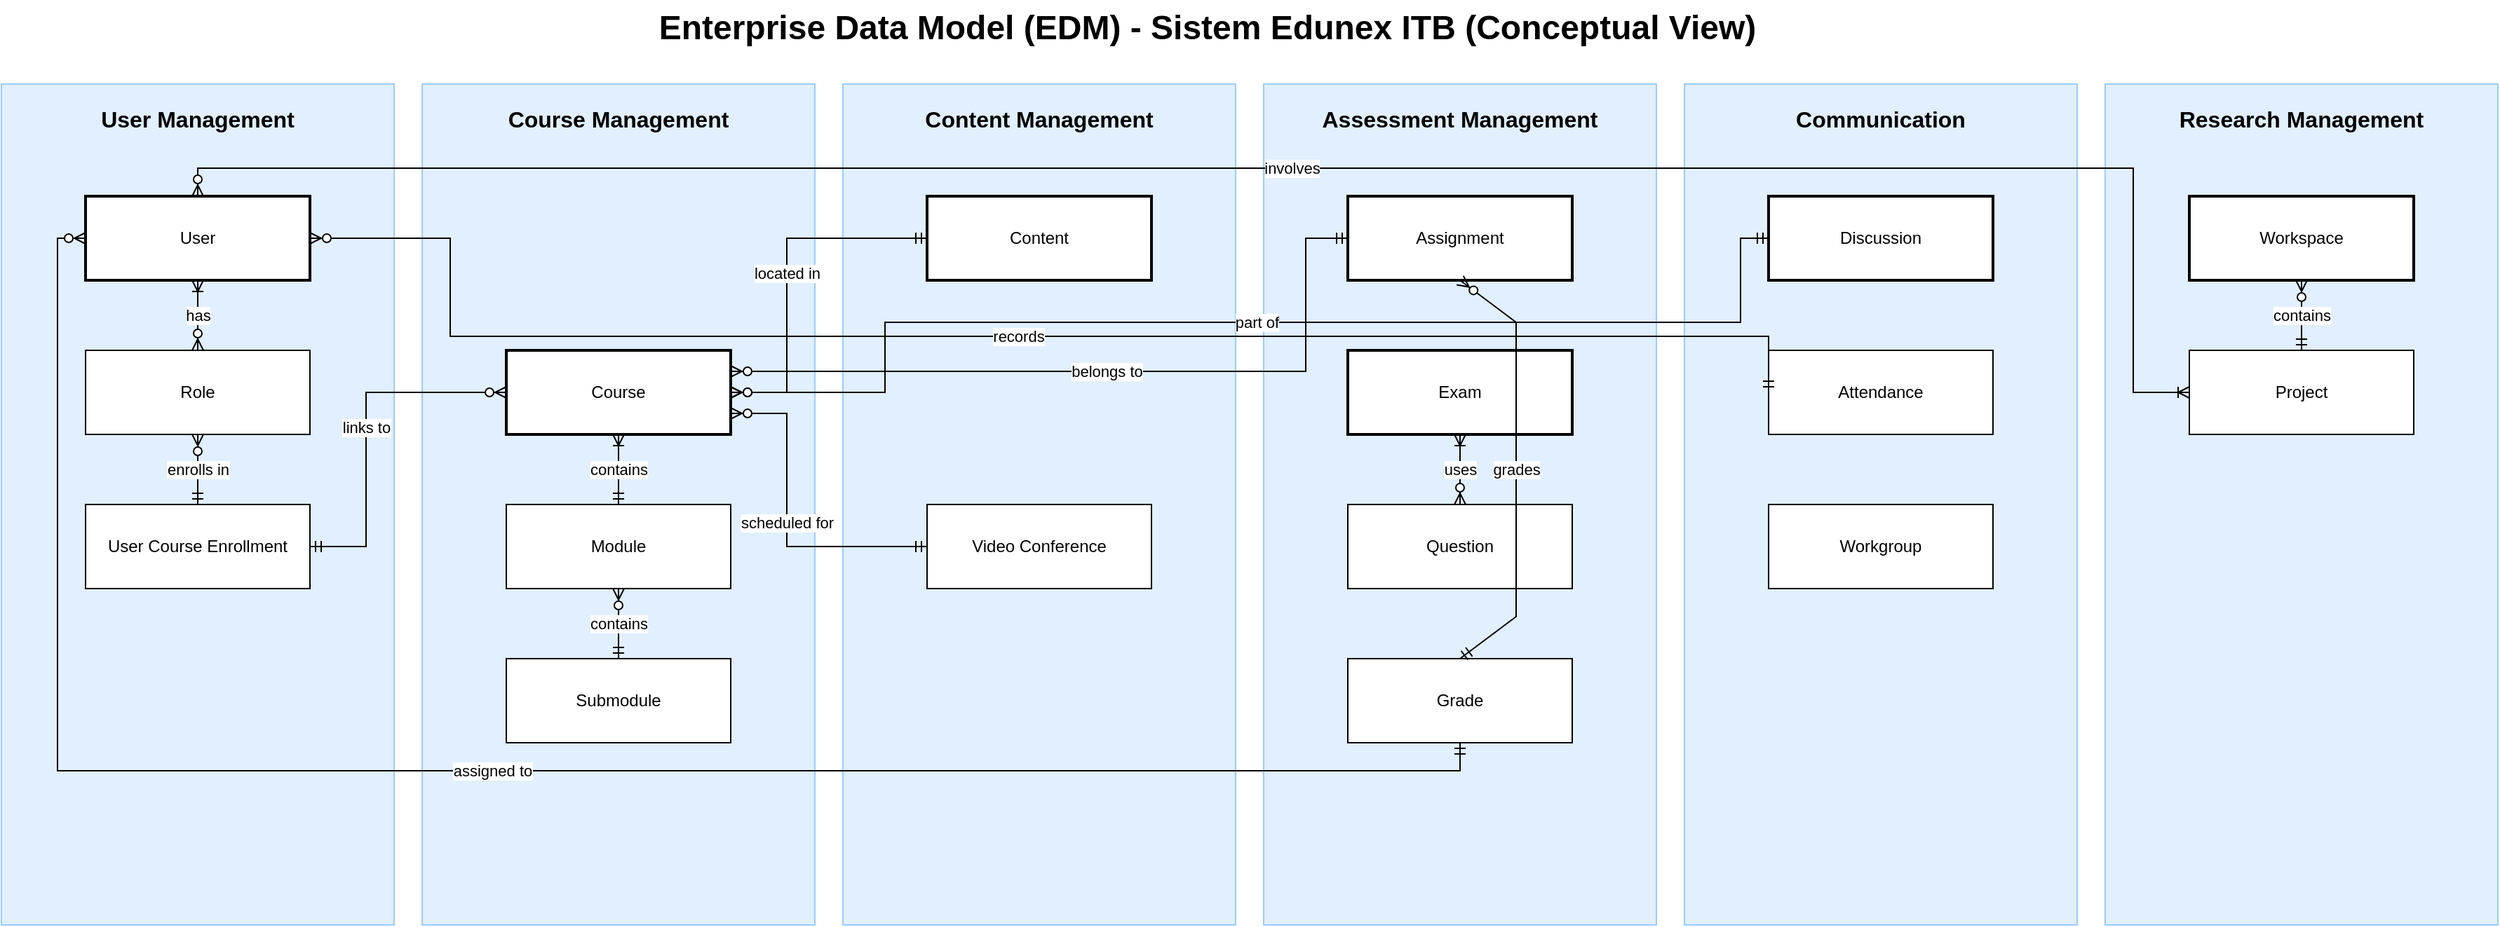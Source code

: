 <mxfile version="28.2.3" pages="5">
  <diagram name="Page-1" id="WuqDBP2HpBR56diwF8Lw">
    <mxGraphModel dx="2264" dy="1466" grid="1" gridSize="10" guides="1" tooltips="1" connect="1" arrows="1" fold="1" page="1" pageScale="1" pageWidth="3300" pageHeight="2339" background="#FFFFFF" math="0" shadow="0">
      <root>
        <mxCell id="0" />
        <mxCell id="1" parent="0" />
        <mxCell id="title" value="Enterprise Data Model (EDM) - Sistem Edunex ITB (Conceptual View)" style="text;html=1;strokeColor=none;fillColor=none;align=center;verticalAlign=middle;whiteSpace=wrap;rounded=0;fontSize=24;fontStyle=1;" parent="1" vertex="1">
          <mxGeometry x="40" y="10" width="1720" height="40" as="geometry" />
        </mxCell>
        <mxCell id="bg-user" value="" style="rounded=0;whiteSpace=wrap;html=1;fillColor=#e1efff;strokeColor=#99ccff;dashed=0;" parent="1" vertex="1">
          <mxGeometry x="40" y="70" width="280" height="600" as="geometry" />
        </mxCell>
        <mxCell id="bg-course" value="" style="rounded=0;whiteSpace=wrap;html=1;fillColor=#e1efff;strokeColor=#99ccff;dashed=0;" parent="1" vertex="1">
          <mxGeometry x="340" y="70" width="280" height="600" as="geometry" />
        </mxCell>
        <mxCell id="bg-content" value="" style="rounded=0;whiteSpace=wrap;html=1;fillColor=#e1efff;strokeColor=#99ccff;dashed=0;" parent="1" vertex="1">
          <mxGeometry x="640" y="70" width="280" height="600" as="geometry" />
        </mxCell>
        <mxCell id="bg-assessment" value="" style="rounded=0;whiteSpace=wrap;html=1;fillColor=#e1efff;strokeColor=#99ccff;dashed=0;" parent="1" vertex="1">
          <mxGeometry x="940" y="70" width="280" height="600" as="geometry" />
        </mxCell>
        <mxCell id="bg-comm" value="" style="rounded=0;whiteSpace=wrap;html=1;fillColor=#e1efff;strokeColor=#99ccff;dashed=0;" parent="1" vertex="1">
          <mxGeometry x="1240" y="70" width="280" height="600" as="geometry" />
        </mxCell>
        <mxCell id="bg-research" value="" style="rounded=0;whiteSpace=wrap;html=1;fillColor=#e1efff;strokeColor=#99ccff;dashed=0;" parent="1" vertex="1">
          <mxGeometry x="1540" y="70" width="280" height="600" as="geometry" />
        </mxCell>
        <mxCell id="title-user" value="User Management" style="text;html=1;align=center;verticalAlign=middle;whiteSpace=wrap;rounded=0;fontSize=16;fontStyle=1;" parent="1" vertex="1">
          <mxGeometry x="40" y="80" width="280" height="30" as="geometry" />
        </mxCell>
        <mxCell id="title-course" value="Course Management" style="text;html=1;align=center;verticalAlign=middle;whiteSpace=wrap;rounded=0;fontSize=16;fontStyle=1;" parent="1" vertex="1">
          <mxGeometry x="340" y="80" width="280" height="30" as="geometry" />
        </mxCell>
        <mxCell id="title-content" value="Content Management" style="text;html=1;align=center;verticalAlign=middle;whiteSpace=wrap;rounded=0;fontSize=16;fontStyle=1;" parent="1" vertex="1">
          <mxGeometry x="640" y="80" width="280" height="30" as="geometry" />
        </mxCell>
        <mxCell id="title-assessment" value="Assessment Management" style="text;html=1;align=center;verticalAlign=middle;whiteSpace=wrap;rounded=0;fontSize=16;fontStyle=1;" parent="1" vertex="1">
          <mxGeometry x="940" y="80" width="280" height="30" as="geometry" />
        </mxCell>
        <mxCell id="title-comm" value="Communication" style="text;html=1;align=center;verticalAlign=middle;whiteSpace=wrap;rounded=0;fontSize=16;fontStyle=1;" parent="1" vertex="1">
          <mxGeometry x="1240" y="80" width="280" height="30" as="geometry" />
        </mxCell>
        <mxCell id="title-research" value="Research Management" style="text;html=1;align=center;verticalAlign=middle;whiteSpace=wrap;rounded=0;fontSize=16;fontStyle=1;" parent="1" vertex="1">
          <mxGeometry x="1540" y="80" width="280" height="30" as="geometry" />
        </mxCell>
        <mxCell id="user" value="User" style="rounded=0;whiteSpace=wrap;html=1;fillColor=#ffffff;strokeColor=#000000;strokeWidth=2;" parent="1" vertex="1">
          <mxGeometry x="100" y="150" width="160" height="60" as="geometry" />
        </mxCell>
        <mxCell id="role" value="Role" style="rounded=0;whiteSpace=wrap;html=1;fillColor=#ffffff;strokeColor=#000000;" parent="1" vertex="1">
          <mxGeometry x="100" y="260" width="160" height="60" as="geometry" />
        </mxCell>
        <mxCell id="enrollment" value="User Course Enrollment" style="rounded=0;whiteSpace=wrap;html=1;fillColor=#ffffff;strokeColor=#000000;" parent="1" vertex="1">
          <mxGeometry x="100" y="370" width="160" height="60" as="geometry" />
        </mxCell>
        <mxCell id="course" value="Course" style="rounded=0;whiteSpace=wrap;html=1;fillColor=#ffffff;strokeColor=#000000;strokeWidth=2;" parent="1" vertex="1">
          <mxGeometry x="400" y="260" width="160" height="60" as="geometry" />
        </mxCell>
        <mxCell id="module" value="Module" style="rounded=0;whiteSpace=wrap;html=1;fillColor=#ffffff;strokeColor=#000000;" parent="1" vertex="1">
          <mxGeometry x="400" y="370" width="160" height="60" as="geometry" />
        </mxCell>
        <mxCell id="submodule" value="Submodule" style="rounded=0;whiteSpace=wrap;html=1;fillColor=#ffffff;strokeColor=#000000;" parent="1" vertex="1">
          <mxGeometry x="400" y="480" width="160" height="60" as="geometry" />
        </mxCell>
        <mxCell id="content" value="Content" style="rounded=0;whiteSpace=wrap;html=1;fillColor=#ffffff;strokeColor=#000000;strokeWidth=2;" parent="1" vertex="1">
          <mxGeometry x="700" y="150" width="160" height="60" as="geometry" />
        </mxCell>
        <mxCell id="videoconf" value="Video Conference" style="rounded=0;whiteSpace=wrap;html=1;fillColor=#ffffff;strokeColor=#000000;" parent="1" vertex="1">
          <mxGeometry x="700" y="370" width="160" height="60" as="geometry" />
        </mxCell>
        <mxCell id="assignment" value="Assignment" style="rounded=0;whiteSpace=wrap;html=1;fillColor=#ffffff;strokeColor=#000000;strokeWidth=2;" parent="1" vertex="1">
          <mxGeometry x="1000" y="150" width="160" height="60" as="geometry" />
        </mxCell>
        <mxCell id="exam" value="Exam" style="rounded=0;whiteSpace=wrap;html=1;fillColor=#ffffff;strokeColor=#000000;strokeWidth=2;" parent="1" vertex="1">
          <mxGeometry x="1000" y="260" width="160" height="60" as="geometry" />
        </mxCell>
        <mxCell id="question" value="Question" style="rounded=0;whiteSpace=wrap;html=1;fillColor=#ffffff;strokeColor=#000000;" parent="1" vertex="1">
          <mxGeometry x="1000" y="370" width="160" height="60" as="geometry" />
        </mxCell>
        <mxCell id="grade" value="Grade" style="rounded=0;whiteSpace=wrap;html=1;fillColor=#ffffff;strokeColor=#000000;" parent="1" vertex="1">
          <mxGeometry x="1000" y="480" width="160" height="60" as="geometry" />
        </mxCell>
        <mxCell id="discussion" value="Discussion" style="rounded=0;whiteSpace=wrap;html=1;fillColor=#ffffff;strokeColor=#000000;strokeWidth=2;" parent="1" vertex="1">
          <mxGeometry x="1300" y="150" width="160" height="60" as="geometry" />
        </mxCell>
        <mxCell id="attendance" value="Attendance" style="rounded=0;whiteSpace=wrap;html=1;fillColor=#ffffff;strokeColor=#000000;" parent="1" vertex="1">
          <mxGeometry x="1300" y="260" width="160" height="60" as="geometry" />
        </mxCell>
        <mxCell id="workgroup" value="Workgroup" style="rounded=0;whiteSpace=wrap;html=1;fillColor=#ffffff;strokeColor=#000000;" parent="1" vertex="1">
          <mxGeometry x="1300" y="370" width="160" height="60" as="geometry" />
        </mxCell>
        <mxCell id="workspace" value="Workspace" style="rounded=0;whiteSpace=wrap;html=1;fillColor=#ffffff;strokeColor=#000000;strokeWidth=2;" parent="1" vertex="1">
          <mxGeometry x="1600" y="150" width="160" height="60" as="geometry" />
        </mxCell>
        <mxCell id="project" value="Project" style="rounded=0;whiteSpace=wrap;html=1;fillColor=#ffffff;strokeColor=#000000;" parent="1" vertex="1">
          <mxGeometry x="1600" y="260" width="160" height="60" as="geometry" />
        </mxCell>
        <mxCell id="rel-user-role" value="has" style="html=1;rounded=0;entryX=0.5;entryY=0;entryDx=0;entryDy=0;exitX=0.5;exitY=1;exitDx=0;exitDy=0;startArrow=ERoneToMany;endArrow=ERzeroToMany;" parent="1" source="user" target="role" edge="1">
          <mxGeometry width="50" height="50" relative="1" as="geometry">
            <mxPoint x="180" y="220" as="sourcePoint" />
            <mxPoint x="180" y="250" as="targetPoint" />
          </mxGeometry>
        </mxCell>
        <mxCell id="rel-user-enroll" value="enrolls in" style="html=1;rounded=0;exitX=0.5;exitY=1;exitDx=0;exitDy=0;entryX=0.5;entryY=0;entryDx=0;entryDy=0;startArrow=ERzeroToMany;endArrow=ERmandOne;" parent="1" source="role" target="enrollment" edge="1">
          <mxGeometry width="50" height="50" relative="1" as="geometry">
            <mxPoint x="180" y="330" as="sourcePoint" />
            <mxPoint x="180" y="360" as="targetPoint" />
          </mxGeometry>
        </mxCell>
        <mxCell id="rel-course-module" value="contains" style="html=1;rounded=0;exitX=0.5;exitY=1;exitDx=0;exitDy=0;entryX=0.5;entryY=0;entryDx=0;entryDy=0;startArrow=ERoneToMany;endArrow=ERmandOne;" parent="1" source="course" target="module" edge="1">
          <mxGeometry width="50" height="50" relative="1" as="geometry">
            <mxPoint x="480" y="330" as="sourcePoint" />
            <mxPoint x="480" y="360" as="targetPoint" />
          </mxGeometry>
        </mxCell>
        <mxCell id="rel-module-submodule" value="contains" style="html=1;rounded=0;exitX=0.5;exitY=1;exitDx=0;exitDy=0;entryX=0.5;entryY=0;entryDx=0;entryDy=0;startArrow=ERzeroToMany;endArrow=ERmandOne;" parent="1" source="module" target="submodule" edge="1">
          <mxGeometry width="50" height="50" relative="1" as="geometry">
            <mxPoint x="480" y="440" as="sourcePoint" />
            <mxPoint x="480" y="470" as="targetPoint" />
          </mxGeometry>
        </mxCell>
        <mxCell id="rel-enroll-course" value="links to" style="html=1;rounded=0;exitX=1;exitY=0.5;exitDx=0;exitDy=0;entryX=0;entryY=0.5;entryDx=0;entryDy=0;startArrow=ERmandOne;endArrow=ERzeroToMany;" parent="1" source="enrollment" target="course" edge="1">
          <mxGeometry width="50" height="50" relative="1" as="geometry">
            <mxPoint x="270" y="320" as="sourcePoint" />
            <mxPoint x="390" y="320" as="targetPoint" />
            <Array as="points">
              <mxPoint x="300" y="400" />
              <mxPoint x="300" y="290" />
            </Array>
          </mxGeometry>
        </mxCell>
        <mxCell id="rel-content-course" value="located in" style="html=1;rounded=0;exitX=0;exitY=0.5;exitDx=0;exitDy=0;entryX=1;entryY=0.5;entryDx=0;entryDy=0;startArrow=ERmandOne;endArrow=ERzeroToMany;" parent="1" source="content" target="course" edge="1">
          <mxGeometry width="50" height="50" relative="1" as="geometry">
            <mxPoint x="690" y="210" as="sourcePoint" />
            <mxPoint x="570" y="210" as="targetPoint" />
            <Array as="points">
              <mxPoint x="600" y="180" />
              <mxPoint x="600" y="290" />
            </Array>
          </mxGeometry>
        </mxCell>
        <mxCell id="rel-videoconf-course" value="scheduled for" style="html=1;rounded=0;exitX=0;exitY=0.5;exitDx=0;exitDy=0;entryX=1;entryY=0.75;entryDx=0;entryDy=0;startArrow=ERmandOne;endArrow=ERzeroToMany;" parent="1" source="videoconf" target="course" edge="1">
          <mxGeometry width="50" height="50" relative="1" as="geometry">
            <mxPoint x="690" y="380" as="sourcePoint" />
            <mxPoint x="570" y="305" as="targetPoint" />
            <Array as="points">
              <mxPoint x="600" y="400" />
              <mxPoint x="600" y="305" />
            </Array>
          </mxGeometry>
        </mxCell>
        <mxCell id="rel-assignment-course" value="belongs to" style="edgeStyle=orthogonalEdgeStyle;html=1;rounded=0;exitX=0;exitY=0.5;exitDx=0;exitDy=0;entryX=1;entryY=0.25;entryDx=0;entryDy=0;startArrow=ERmandOne;endArrow=ERzeroToMany;" parent="1" source="assignment" target="course" edge="1">
          <mxGeometry width="50" height="50" relative="1" as="geometry">
            <mxPoint x="990" y="210" as="sourcePoint" />
            <mxPoint x="570" y="275" as="targetPoint" />
            <Array as="points">
              <mxPoint x="970" y="180" />
              <mxPoint x="970" y="275" />
            </Array>
          </mxGeometry>
        </mxCell>
        <mxCell id="rel-exam-question" value="uses" style="html=1;rounded=0;exitX=0.5;exitY=1;exitDx=0;exitDy=0;entryX=0.5;entryY=0;entryDx=0;entryDy=0;startArrow=ERoneToMany;endArrow=ERzeroToMany;" parent="1" source="exam" target="question" edge="1">
          <mxGeometry width="50" height="50" relative="1" as="geometry">
            <mxPoint x="1080" y="330" as="sourcePoint" />
            <mxPoint x="1080" y="360" as="targetPoint" />
          </mxGeometry>
        </mxCell>
        <mxCell id="rel-grade-assignment" value="grades" style="html=1;rounded=0;entryX=0.5;entryY=1;entryDx=0;entryDy=0;exitX=0.5;exitY=0;exitDx=0;exitDy=0;startArrow=ERmandOne;endArrow=ERzeroToMany;" parent="1" source="grade" target="assignment" edge="1">
          <mxGeometry width="50" height="50" relative="1" as="geometry">
            <mxPoint x="1080" y="470" as="sourcePoint" />
            <mxPoint x="1080" y="220" as="targetPoint" />
            <Array as="points">
              <mxPoint x="1120" y="450" />
              <mxPoint x="1120" y="240" />
            </Array>
          </mxGeometry>
        </mxCell>
        <mxCell id="rel-grade-user" value="assigned to" style="edgeStyle=orthogonalEdgeStyle;html=1;rounded=0;exitX=0.5;exitY=1;exitDx=0;exitDy=0;startArrow=ERmandOne;endArrow=ERzeroToMany;" parent="1" source="grade" target="user" edge="1">
          <mxGeometry width="50" height="50" relative="1" as="geometry">
            <mxPoint x="990" y="510" as="sourcePoint" />
            <mxPoint x="270" y="180" as="targetPoint" />
            <Array as="points">
              <mxPoint x="1080" y="560" />
              <mxPoint x="80" y="560" />
              <mxPoint x="80" y="180" />
            </Array>
          </mxGeometry>
        </mxCell>
        <mxCell id="rel-discussion-course" value="part of" style="edgeStyle=orthogonalEdgeStyle;html=1;rounded=0;exitX=0;exitY=0.5;exitDx=0;exitDy=0;startArrow=ERmandOne;endArrow=ERzeroToMany;" parent="1" source="discussion" target="course" edge="1">
          <mxGeometry width="50" height="50" relative="1" as="geometry">
            <mxPoint x="1290" y="240" as="sourcePoint" />
            <mxPoint x="570" y="290" as="targetPoint" />
            <Array as="points">
              <mxPoint x="1280" y="180" />
              <mxPoint x="1280" y="240" />
              <mxPoint x="670" y="240" />
              <mxPoint x="670" y="290" />
            </Array>
          </mxGeometry>
        </mxCell>
        <mxCell id="rel-attendance-user" value="records" style="edgeStyle=orthogonalEdgeStyle;html=1;rounded=0;exitX=0;exitY=0.5;exitDx=0;exitDy=0;startArrow=ERmandOne;endArrow=ERzeroToMany;" parent="1" source="attendance" target="user" edge="1">
          <mxGeometry width="50" height="50" relative="1" as="geometry">
            <mxPoint x="1290" y="320" as="sourcePoint" />
            <mxPoint x="270" y="210" as="targetPoint" />
            <Array as="points">
              <mxPoint x="1300" y="250" />
              <mxPoint x="360" y="250" />
              <mxPoint x="360" y="180" />
            </Array>
          </mxGeometry>
        </mxCell>
        <mxCell id="rel-project-user" value="involves" style="html=1;rounded=0;exitX=0;exitY=0.5;exitDx=0;exitDy=0;startArrow=ERoneToMany;endArrow=ERzeroToMany;edgeStyle=orthogonalEdgeStyle;" parent="1" source="project" target="user" edge="1">
          <mxGeometry width="50" height="50" relative="1" as="geometry">
            <mxPoint x="1590" y="210" as="sourcePoint" />
            <mxPoint x="270" y="180" as="targetPoint" />
            <Array as="points">
              <mxPoint x="1560" y="290" />
              <mxPoint x="1560" y="130" />
              <mxPoint x="180" y="130" />
            </Array>
          </mxGeometry>
        </mxCell>
        <mxCell id="rel-workspace-project" value="contains" style="html=1;rounded=0;exitX=0.5;exitY=1;exitDx=0;exitDy=0;entryX=0.5;entryY=0;entryDx=0;entryDy=0;startArrow=ERzeroToMany;endArrow=ERmandOne;" parent="1" source="workspace" target="project" edge="1">
          <mxGeometry width="50" height="50" relative="1" as="geometry">
            <mxPoint x="1680" y="220" as="sourcePoint" />
            <mxPoint x="1680" y="250" as="targetPoint" />
          </mxGeometry>
        </mxCell>
      </root>
    </mxGraphModel>
  </diagram>
  <diagram id="_4zCYtvDD9hKZ5ogy5T1" name="Page-2">
    <mxGraphModel dx="1509" dy="977" grid="1" gridSize="10" guides="1" tooltips="1" connect="1" arrows="1" fold="1" page="1" pageScale="1" pageWidth="1200" pageHeight="850" math="0" shadow="0">
      <root>
        <mxCell id="0" />
        <mxCell id="1" parent="0" />
        <mxCell id="AB12cDEfG-19" value="Data Kelas&lt;br&gt;Mahasiswa&lt;br&gt;Dosen" style="edgeStyle=orthogonalEdgeStyle;rounded=0;orthogonalLoop=1;jettySize=auto;html=1;exitX=0.5;exitY=0;exitDx=0;exitDy=0;entryX=1;entryY=0.5;entryDx=0;entryDy=0;" parent="1" source="AB12cDEfG-9" target="AB12cDEfG-7" edge="1">
          <mxGeometry relative="1" as="geometry">
            <Array as="points">
              <mxPoint x="1050" y="210" />
              <mxPoint x="940" y="210" />
              <mxPoint x="940" y="330" />
              <mxPoint x="770" y="330" />
              <mxPoint x="770" y="470" />
            </Array>
          </mxGeometry>
        </mxCell>
        <mxCell id="CzKTgwF2ua7WZUuUwrVN-10" style="edgeStyle=orthogonalEdgeStyle;rounded=0;orthogonalLoop=1;jettySize=auto;html=1;exitX=1;exitY=0.5;exitDx=0;exitDy=0;entryX=0.5;entryY=1;entryDx=0;entryDy=0;" edge="1" parent="1" source="AB12cDEfG-4" target="AB12cDEfG-6">
          <mxGeometry relative="1" as="geometry">
            <Array as="points">
              <mxPoint x="200" y="580" />
              <mxPoint x="730" y="580" />
            </Array>
          </mxGeometry>
        </mxCell>
        <mxCell id="CzKTgwF2ua7WZUuUwrVN-11" value="Mengumpulkan Tugas&lt;br&gt;&amp;amp; Mengerjakan Ujian" style="edgeLabel;html=1;align=center;verticalAlign=middle;resizable=0;points=[];" vertex="1" connectable="0" parent="CzKTgwF2ua7WZUuUwrVN-10">
          <mxGeometry x="0.709" y="-4" relative="1" as="geometry">
            <mxPoint y="-1" as="offset" />
          </mxGeometry>
        </mxCell>
        <mxCell id="AB12cDEfG-3" value="Dosen" style="whiteSpace=wrap;html=1;fillColor=#dae8fc;strokeColor=#6c8ebf;" parent="1" vertex="1">
          <mxGeometry x="40" y="240" width="160" height="70" as="geometry" />
        </mxCell>
        <mxCell id="CzKTgwF2ua7WZUuUwrVN-8" style="edgeStyle=orthogonalEdgeStyle;rounded=0;orthogonalLoop=1;jettySize=auto;html=1;exitX=0.5;exitY=1;exitDx=0;exitDy=0;" edge="1" parent="1" source="AB12cDEfG-4">
          <mxGeometry relative="1" as="geometry">
            <mxPoint x="400" y="470" as="targetPoint" />
          </mxGeometry>
        </mxCell>
        <mxCell id="CzKTgwF2ua7WZUuUwrVN-9" value="Mendaftar ke Kelas&lt;br&gt;(Enroll)" style="edgeLabel;html=1;align=center;verticalAlign=middle;resizable=0;points=[];" vertex="1" connectable="0" parent="CzKTgwF2ua7WZUuUwrVN-8">
          <mxGeometry x="-0.417" relative="1" as="geometry">
            <mxPoint as="offset" />
          </mxGeometry>
        </mxCell>
        <mxCell id="AB12cDEfG-4" value="Mahasiswa" style="whiteSpace=wrap;html=1;fillColor=#dae8fc;strokeColor=#6c8ebf;" parent="1" vertex="1">
          <mxGeometry x="40" y="440" width="160" height="70" as="geometry" />
        </mxCell>
        <mxCell id="AB12cDEfG-5" value="Manajemen Mata Kuliah &amp; Konten" style="whiteSpace=wrap;html=1;fillColor=#dae8fc;strokeColor=#6c8ebf;" parent="1" vertex="1">
          <mxGeometry x="400" y="120" width="180" height="80" as="geometry" />
        </mxCell>
        <mxCell id="AB12cDEfG-6" value="Manajemen Penilaian &amp; Tugas" style="whiteSpace=wrap;html=1;fillColor=#dae8fc;strokeColor=#6c8ebf;" parent="1" vertex="1">
          <mxGeometry x="640" y="230" width="180" height="80" as="geometry" />
        </mxCell>
        <mxCell id="AB12cDEfG-7" value="Manajemen Pengguna &amp; Kelas" style="whiteSpace=wrap;html=1;fillColor=#dae8fc;strokeColor=#6c8ebf;" parent="1" vertex="1">
          <mxGeometry x="400" y="430" width="180" height="80" as="geometry" />
        </mxCell>
        <mxCell id="AB12cDEfG-8" value="Manajemen Interaksi &amp; Kolaborasi" style="whiteSpace=wrap;html=1;fillColor=#dae8fc;strokeColor=#6c8ebf;" parent="1" vertex="1">
          <mxGeometry x="400" y="630" width="180" height="80" as="geometry" />
        </mxCell>
        <mxCell id="AB12cDEfG-9" value="Sistem Akademik (SIX)" style="whiteSpace=wrap;html=1;fillColor=#dae8fc;strokeColor=#6c8ebf;" parent="1" vertex="1">
          <mxGeometry x="960" y="235" width="180" height="70" as="geometry" />
        </mxCell>
        <mxCell id="AB12cDEfG-10" value="Sistem HRIS" style="whiteSpace=wrap;html=1;fillColor=#dae8fc;strokeColor=#6c8ebf;" parent="1" vertex="1">
          <mxGeometry x="960" y="435" width="180" height="70" as="geometry" />
        </mxCell>
        <mxCell id="AB12cDEfG-11" value="Mengelola Materi&lt;br&gt;&amp;amp; Struktur Course" style="edgeStyle=orthogonalEdgeStyle;rounded=0;orthogonalLoop=1;jettySize=auto;html=1;exitX=1;exitY=0.5;exitDx=0;exitDy=0;entryX=0;entryY=0.5;entryDx=0;entryDy=0;" parent="1" source="AB12cDEfG-3" target="AB12cDEfG-5" edge="1">
          <mxGeometry relative="1" as="geometry" />
        </mxCell>
        <mxCell id="AB12cDEfG-12" value="Membuat &amp;amp; Menilai&lt;br&gt;Tugas/Ujian" style="edgeStyle=orthogonalEdgeStyle;rounded=0;orthogonalLoop=1;jettySize=auto;html=1;exitX=1;exitY=0.5;exitDx=0;exitDy=0;entryX=0;entryY=0.5;entryDx=0;entryDy=0;" parent="1" source="AB12cDEfG-3" target="AB12cDEfG-6" edge="1">
          <mxGeometry relative="1" as="geometry" />
        </mxCell>
        <mxCell id="AB12cDEfG-13" value="Mengelola&lt;br&gt;Peserta Kelas" style="edgeStyle=orthogonalEdgeStyle;rounded=0;orthogonalLoop=1;jettySize=auto;html=1;exitX=1;exitY=0.5;exitDx=0;exitDy=0;entryX=0;entryY=0.5;entryDx=0;entryDy=0;" parent="1" source="AB12cDEfG-3" target="AB12cDEfG-7" edge="1">
          <mxGeometry relative="1" as="geometry" />
        </mxCell>
        <mxCell id="AB12cDEfG-14" value="" style="edgeStyle=orthogonalEdgeStyle;rounded=0;orthogonalLoop=1;jettySize=auto;html=1;exitX=0.5;exitY=1;exitDx=0;exitDy=0;entryX=0.5;entryY=0;entryDx=0;entryDy=0;" parent="1" source="AB12cDEfG-3" target="AB12cDEfG-8" edge="1">
          <mxGeometry relative="1" as="geometry">
            <Array as="points">
              <mxPoint x="120" y="330" />
              <mxPoint x="360" y="330" />
              <mxPoint x="360" y="600" />
              <mxPoint x="490" y="600" />
            </Array>
          </mxGeometry>
        </mxCell>
        <mxCell id="CzKTgwF2ua7WZUuUwrVN-7" value="Memulai Diskusi&lt;br&gt;&amp;amp; Mencatat Kehadiran" style="edgeLabel;html=1;align=center;verticalAlign=middle;resizable=0;points=[];" vertex="1" connectable="0" parent="AB12cDEfG-14">
          <mxGeometry x="0.421" y="-1" relative="1" as="geometry">
            <mxPoint as="offset" />
          </mxGeometry>
        </mxCell>
        <mxCell id="AB12cDEfG-15" value="Mengakses Materi&lt;br&gt;Pembelajaran" style="edgeStyle=orthogonalEdgeStyle;rounded=0;orthogonalLoop=1;jettySize=auto;html=1;exitX=1;exitY=0.5;exitDx=0;exitDy=0;entryX=0.5;entryY=0;entryDx=0;entryDy=0;" parent="1" source="AB12cDEfG-4" target="AB12cDEfG-5" edge="1">
          <mxGeometry relative="1" as="geometry">
            <Array as="points">
              <mxPoint x="250" y="475" />
              <mxPoint x="250" y="80" />
              <mxPoint x="490" y="80" />
            </Array>
          </mxGeometry>
        </mxCell>
        <mxCell id="AB12cDEfG-18" value="" style="edgeStyle=orthogonalEdgeStyle;rounded=0;orthogonalLoop=1;jettySize=auto;html=1;exitX=0.5;exitY=0;exitDx=0;exitDy=0;entryX=0;entryY=0.5;entryDx=0;entryDy=0;" parent="1" source="AB12cDEfG-4" target="AB12cDEfG-8" edge="1">
          <mxGeometry relative="1" as="geometry">
            <Array as="points">
              <mxPoint x="120" y="420" />
              <mxPoint x="280" y="420" />
              <mxPoint x="280" y="670" />
            </Array>
          </mxGeometry>
        </mxCell>
        <mxCell id="CzKTgwF2ua7WZUuUwrVN-14" value="Berpartisipasi&lt;br&gt;dalam Diskusi" style="edgeLabel;html=1;align=center;verticalAlign=middle;resizable=0;points=[];" vertex="1" connectable="0" parent="AB12cDEfG-18">
          <mxGeometry x="0.308" y="1" relative="1" as="geometry">
            <mxPoint as="offset" />
          </mxGeometry>
        </mxCell>
        <mxCell id="AB12cDEfG-21" value="" style="edgeStyle=orthogonalEdgeStyle;rounded=0;orthogonalLoop=1;jettySize=auto;html=1;exitX=0.5;exitY=0;exitDx=0;exitDy=0;entryX=0.5;entryY=1;entryDx=0;entryDy=0;" parent="1" source="AB12cDEfG-7" target="AB12cDEfG-9" edge="1">
          <mxGeometry relative="1" as="geometry">
            <Array as="points">
              <mxPoint x="490" y="410" />
              <mxPoint x="920" y="410" />
              <mxPoint x="920" y="350" />
              <mxPoint x="1050" y="350" />
            </Array>
          </mxGeometry>
        </mxCell>
        <mxCell id="CzKTgwF2ua7WZUuUwrVN-3" value="Sinkronisasi Peserta&lt;br&gt;&amp;amp; Kehadiran" style="edgeLabel;html=1;align=center;verticalAlign=middle;resizable=0;points=[];" vertex="1" connectable="0" parent="AB12cDEfG-21">
          <mxGeometry x="0.384" y="2" relative="1" as="geometry">
            <mxPoint as="offset" />
          </mxGeometry>
        </mxCell>
        <mxCell id="AB12cDEfG-22" value="Data Nilai Akhir&lt;br&gt;(Opsional)" style="edgeStyle=orthogonalEdgeStyle;rounded=0;orthogonalLoop=1;jettySize=auto;html=1;exitX=1;exitY=0.5;exitDx=0;exitDy=0;entryX=0;entryY=0.5;entryDx=0;entryDy=0;" parent="1" source="AB12cDEfG-6" target="AB12cDEfG-9" edge="1">
          <mxGeometry relative="1" as="geometry" />
        </mxCell>
        <mxCell id="AB12cDEfG-23" value="" style="edgeStyle=orthogonalEdgeStyle;rounded=0;orthogonalLoop=1;jettySize=auto;html=1;exitX=1;exitY=0.5;exitDx=0;exitDy=0;entryX=0;entryY=0.5;entryDx=0;entryDy=0;" parent="1" source="AB12cDEfG-5" target="AB12cDEfG-10" edge="1">
          <mxGeometry relative="1" as="geometry">
            <Array as="points">
              <mxPoint x="860" y="160" />
              <mxPoint x="860" y="470" />
            </Array>
          </mxGeometry>
        </mxCell>
        <mxCell id="CzKTgwF2ua7WZUuUwrVN-13" value="Data Jumlah&lt;br&gt;Kelas Dosen" style="edgeLabel;html=1;align=center;verticalAlign=middle;resizable=0;points=[];" vertex="1" connectable="0" parent="AB12cDEfG-23">
          <mxGeometry x="0.614" y="-2" relative="1" as="geometry">
            <mxPoint as="offset" />
          </mxGeometry>
        </mxCell>
        <mxCell id="CzKTgwF2ua7WZUuUwrVN-4" style="edgeStyle=orthogonalEdgeStyle;rounded=0;orthogonalLoop=1;jettySize=auto;html=1;exitX=0.5;exitY=1;exitDx=0;exitDy=0;entryX=0.444;entryY=1;entryDx=0;entryDy=0;entryPerimeter=0;" edge="1" parent="1" source="AB12cDEfG-10" target="AB12cDEfG-7">
          <mxGeometry relative="1" as="geometry" />
        </mxCell>
        <mxCell id="CzKTgwF2ua7WZUuUwrVN-5" value="Data Dosen" style="edgeLabel;html=1;align=center;verticalAlign=middle;resizable=0;points=[];" vertex="1" connectable="0" parent="CzKTgwF2ua7WZUuUwrVN-4">
          <mxGeometry x="-0.017" relative="1" as="geometry">
            <mxPoint as="offset" />
          </mxGeometry>
        </mxCell>
      </root>
    </mxGraphModel>
  </diagram>
  <diagram id="Hze8fHgsoGqsfAM9vZj_" name="Page-3">
    <mxGraphModel dx="2516" dy="1629" grid="1" gridSize="10" guides="1" tooltips="1" connect="1" arrows="1" fold="1" page="1" pageScale="1" pageWidth="2336" pageHeight="1654" math="0" shadow="0">
      <root>
        <mxCell id="0" />
        <mxCell id="1" parent="0" />
        <mxCell id="table-border" value="" style="shape=table;startSize=0;container=1;collapsible=0;childLayout=tableLayout;strokeColor=#a0a0a0;resizeHeight=1;" parent="1" vertex="1">
          <mxGeometry x="40" y="40" width="2100" height="780" as="geometry" />
        </mxCell>
        <mxCell id="header-0" value="Perspektif" style="text;strokeColor=none;fillColor=#dae8fc;html=1;whiteSpace=wrap;verticalAlign=middle;align=center;fontStyle=1" parent="1" vertex="1">
          <mxGeometry x="40" y="40" width="180" height="60" as="geometry" />
        </mxCell>
        <mxCell id="header-1" value="What (Data)" style="text;strokeColor=none;fillColor=#dae8fc;html=1;whiteSpace=wrap;verticalAlign=middle;align=center;fontStyle=1" parent="1" vertex="1">
          <mxGeometry x="220" y="40" width="320" height="60" as="geometry" />
        </mxCell>
        <mxCell id="header-2" value="How (Function/Process)" style="text;strokeColor=none;fillColor=#dae8fc;html=1;whiteSpace=wrap;verticalAlign=middle;align=center;fontStyle=1" parent="1" vertex="1">
          <mxGeometry x="540" y="40" width="320" height="60" as="geometry" />
        </mxCell>
        <mxCell id="header-3" value="Where (Network/Location)" style="text;strokeColor=none;fillColor=#dae8fc;html=1;whiteSpace=wrap;verticalAlign=middle;align=center;fontStyle=1" parent="1" vertex="1">
          <mxGeometry x="860" y="40" width="320" height="60" as="geometry" />
        </mxCell>
        <mxCell id="header-4" value="Who (People/Roles)" style="text;strokeColor=none;fillColor=#dae8fc;html=1;whiteSpace=wrap;verticalAlign=middle;align=center;fontStyle=1" parent="1" vertex="1">
          <mxGeometry x="1180" y="40" width="320" height="60" as="geometry" />
        </mxCell>
        <mxCell id="header-5" value="When (Time/Event)" style="text;strokeColor=none;fillColor=#dae8fc;html=1;whiteSpace=wrap;verticalAlign=middle;align=center;fontStyle=1" parent="1" vertex="1">
          <mxGeometry x="1500" y="40" width="320" height="60" as="geometry" />
        </mxCell>
        <mxCell id="header-6" value="Why (Motivation/Goals)" style="text;strokeColor=none;fillColor=#dae8fc;html=1;whiteSpace=wrap;verticalAlign=middle;align=center;fontStyle=1" parent="1" vertex="1">
          <mxGeometry x="1820" y="40" width="320" height="60" as="geometry" />
        </mxCell>
        <mxCell id="row-header-1" value="&lt;b&gt;Planner&lt;/b&gt;&lt;br&gt;(Cakupan Kontekstual)" style="text;strokeColor=none;fillColor=#e1d5e7;html=1;whiteSpace=wrap;verticalAlign=middle;align=center;fontStyle=0" parent="1" vertex="1">
          <mxGeometry x="40" y="100" width="180" height="120" as="geometry" />
        </mxCell>
        <mxCell id="cell-1-1" value="Daftar inventaris data utama seperti: &lt;b&gt;Data Akademik, Data Pengguna, Data Interaksi Pembelajaran&lt;/b&gt;." style="text;strokeColor=none;fillColor=none;html=1;whiteSpace=wrap;verticalAlign=middle;align=left;spacingLeft=10;" parent="1" vertex="1">
          <mxGeometry x="220" y="100" width="320" height="120" as="geometry" />
        </mxCell>
        <mxCell id="cell-1-2" value="Daftar proses bisnis utama seperti: &lt;b&gt;Pembelajaran Digital, Administrasi Akademik, Penilaian Mahasiswa&lt;/b&gt;." style="text;strokeColor=none;fillColor=none;html=1;whiteSpace=wrap;verticalAlign=middle;align=left;spacingLeft=10;" parent="1" vertex="1">
          <mxGeometry x="540" y="100" width="320" height="120" as="geometry" />
        </mxCell>
        <mxCell id="cell-1-3" value="Daftar lokasi operasional: &lt;b&gt;Lingkungan ITB, Platform Online/Internet&lt;/b&gt;." style="text;strokeColor=none;fillColor=none;html=1;whiteSpace=wrap;verticalAlign=middle;align=left;spacingLeft=10;" parent="1" vertex="1">
          <mxGeometry x="860" y="100" width="320" height="120" as="geometry" />
        </mxCell>
        <mxCell id="cell-1-4" value="Daftar unit organisasi utama: &lt;b&gt;Staf Akademik, Mahasiswa, Administrator Sistem&lt;/b&gt;." style="text;strokeColor=none;fillColor=none;html=1;whiteSpace=wrap;verticalAlign=middle;align=left;spacingLeft=10;" parent="1" vertex="1">
          <mxGeometry x="1180" y="100" width="320" height="120" as="geometry" />
        </mxCell>
        <mxCell id="cell-1-5" value="Daftar siklus bisnis utama: &lt;b&gt;Siklus Semester, Siklus Evaluasi Belajar&lt;/b&gt;." style="text;strokeColor=none;fillColor=none;html=1;whiteSpace=wrap;verticalAlign=middle;align=left;spacingLeft=10;" parent="1" vertex="1">
          <mxGeometry x="1500" y="100" width="320" height="120" as="geometry" />
        </mxCell>
        <mxCell id="cell-1-6" value="Daftar tujuan utama bisnis: &lt;b&gt;Meningkatkan Kualitas Pendidikan, Digitalisasi Proses Belajar&lt;/b&gt;." style="text;strokeColor=none;fillColor=none;html=1;whiteSpace=wrap;verticalAlign=middle;align=left;spacingLeft=10;" parent="1" vertex="1">
          <mxGeometry x="1820" y="100" width="320" height="120" as="geometry" />
        </mxCell>
        <mxCell id="row-header-2" value="&lt;b&gt;Owner&lt;/b&gt;&lt;br&gt;(Model Bisnis Konseptual)" style="text;strokeColor=none;fillColor=#e1d5e7;html=1;whiteSpace=wrap;verticalAlign=middle;align=center;" parent="1" vertex="1">
          <mxGeometry x="40" y="220" width="180" height="120" as="geometry" />
        </mxCell>
        <mxCell id="cell-2-1" value="&lt;b&gt;Model Data Konseptual&lt;/b&gt; yang mendefinisikan entitas bisnis seperti &lt;i&gt;User, Course, Assignment, Grade&lt;/i&gt;, dan hubungan antar entitas tersebut." style="text;strokeColor=none;fillColor=#f5f5f5;html=1;whiteSpace=wrap;verticalAlign=middle;align=left;spacingLeft=10;" parent="1" vertex="1">
          <mxGeometry x="220" y="220" width="320" height="120" as="geometry" />
        </mxCell>
        <mxCell id="cell-2-2" value="&lt;b&gt;Model Proses Bisnis&lt;/b&gt; yang menggambarkan alur kerja, misalnya Dosen mengunggah materi, lalu Mahasiswa mengakses materi tersebut." style="text;strokeColor=none;fillColor=#f5f5f5;html=1;whiteSpace=wrap;verticalAlign=middle;align=left;spacingLeft=10;" parent="1" vertex="1">
          <mxGeometry x="540" y="220" width="320" height="120" as="geometry" />
        </mxCell>
        <mxCell id="cell-2-3" value="&lt;b&gt;Model Logistik Bisnis&lt;/b&gt; yang memetakan lokasi sistem utama seperti &lt;i&gt;Sistem Akademik Terpusat (SIX)&lt;/i&gt; dan &lt;i&gt;Sistem HR&lt;/i&gt;." style="text;strokeColor=none;fillColor=#f5f5f5;html=1;whiteSpace=wrap;verticalAlign=middle;align=left;spacingLeft=10;" parent="1" vertex="1">
          <mxGeometry x="860" y="220" width="320" height="120" as="geometry" />
        </mxCell>
        <mxCell id="cell-2-4" value="&lt;b&gt;Model Alur Kerja&lt;/b&gt; yang mendefinisikan peran dan tanggung jawab seperti &lt;i&gt;Dosen (Pengajar), Mahasiswa (Peserta), Admin (Pengelola)&lt;/i&gt;." style="text;strokeColor=none;fillColor=#f5f5f5;html=1;whiteSpace=wrap;verticalAlign=middle;align=left;spacingLeft=10;" parent="1" vertex="1">
          <mxGeometry x="1180" y="220" width="320" height="120" as="geometry" />
        </mxCell>
        <mxCell id="cell-2-5" value="&lt;b&gt;Jadwal Induk&lt;/b&gt; yang mencakup &lt;i&gt;Jadwal Perkuliahan per Semester, Deadline Pengumpulan Tugas, Periode Ujian Tengah &amp;amp; Akhir Semester&lt;/i&gt;." style="text;strokeColor=none;fillColor=#f5f5f5;html=1;whiteSpace=wrap;verticalAlign=middle;align=left;spacingLeft=10;" parent="1" vertex="1">
          <mxGeometry x="1500" y="220" width="320" height="120" as="geometry" />
        </mxCell>
        <mxCell id="cell-2-6" value="&lt;b&gt;Rencana Bisnis&lt;/b&gt; dengan sasaran seperti &amp;quot;Memfasilitasi Pembelajaran Jarak Jauh (PJJ) yang efektif&amp;quot; dan strategi &amp;quot;Mengintegrasikan LMS dengan sistem akademik&amp;quot;." style="text;strokeColor=none;fillColor=#f5f5f5;html=1;whiteSpace=wrap;verticalAlign=middle;align=left;spacingLeft=10;" parent="1" vertex="1">
          <mxGeometry x="1820" y="220" width="320" height="120" as="geometry" />
        </mxCell>
        <mxCell id="row-header-3" value="&lt;b&gt;Designer&lt;/b&gt;&lt;br&gt;(Model Sistem Logikal)" style="text;strokeColor=none;fillColor=#e1d5e7;html=1;whiteSpace=wrap;verticalAlign=middle;align=center;" parent="1" vertex="1">
          <mxGeometry x="40" y="340" width="180" height="120" as="geometry" />
        </mxCell>
        <mxCell id="cell-3-1" value="&lt;b&gt;Model Data Logikal (ERD)&lt;/b&gt; yang merinci atribut dan relasi antar tabel, contohnya &lt;i&gt;tbl_User (UserID, Name, RoleID)&lt;/i&gt; memiliki relasi dengan &lt;i&gt;tbl_Enrollment&lt;/i&gt;." style="text;strokeColor=none;fillColor=none;html=1;whiteSpace=wrap;verticalAlign=middle;align=left;spacingLeft=10;" parent="1" vertex="1">
          <mxGeometry x="220" y="340" width="320" height="120" as="geometry" />
        </mxCell>
        <mxCell id="cell-3-2" value="&lt;b&gt;Arsitektur Aplikasi&lt;/b&gt; yang membagi sistem menjadi modul-modul fungsional seperti &lt;i&gt;Modul Konten, Modul Ujian, Modul Forum, Modul Sinkronisasi Data&lt;/i&gt;." style="text;strokeColor=none;fillColor=none;html=1;whiteSpace=wrap;verticalAlign=middle;align=left;spacingLeft=10;" parent="1" vertex="1">
          <mxGeometry x="540" y="340" width="320" height="120" as="geometry" />
        </mxCell>
        <mxCell id="cell-3-3" value="&lt;b&gt;Arsitektur Sistem Terdistribusi&lt;/b&gt; yang mendefinisikan arsitektur berbasis web (&lt;i&gt;Client-Server&lt;/i&gt;) dan &lt;i&gt;API Gateway&lt;/i&gt; untuk integrasi dengan SIX &amp;amp; HRIS." style="text;strokeColor=none;fillColor=none;html=1;whiteSpace=wrap;verticalAlign=middle;align=left;spacingLeft=10;" parent="1" vertex="1">
          <mxGeometry x="860" y="340" width="320" height="120" as="geometry" />
        </mxCell>
        <mxCell id="cell-3-4" value="&lt;b&gt;Arsitektur Antarmuka Manusia (UI/UX)&lt;/b&gt; yang merancang &lt;i&gt;Dashboard Dosen, Tampilan Course Mahasiswa, dan Portal Administrator&lt;/i&gt;." style="text;strokeColor=none;fillColor=none;html=1;whiteSpace=wrap;verticalAlign=middle;align=left;spacingLeft=10;" parent="1" vertex="1">
          <mxGeometry x="1180" y="340" width="320" height="120" as="geometry" />
        </mxCell>
        <mxCell id="cell-3-5" value="&lt;b&gt;Struktur Proses&lt;/b&gt; yang mendefinisikan pemicu (&lt;i&gt;trigger&lt;/i&gt;) dan kejadian (&lt;i&gt;event&lt;/i&gt;), misalnya notifikasi otomatis saat tugas baru diunggah." style="text;strokeColor=none;fillColor=none;html=1;whiteSpace=wrap;verticalAlign=middle;align=left;spacingLeft=10;" parent="1" vertex="1">
          <mxGeometry x="1500" y="340" width="320" height="120" as="geometry" />
        </mxCell>
        <mxCell id="cell-3-6" value="&lt;b&gt;Model Aturan Bisnis&lt;/b&gt; yang berisi aturan-aturan spesifik, contohnya &amp;quot;Seorang mahasiswa hanya bisa mengumpulkan tugas satu kali.&amp;quot;" style="text;strokeColor=none;fillColor=none;html=1;whiteSpace=wrap;verticalAlign=middle;align=left;spacingLeft=10;" parent="1" vertex="1">
          <mxGeometry x="1820" y="340" width="320" height="120" as="geometry" />
        </mxCell>
        <mxCell id="row-header-4" value="&lt;b&gt;Builder&lt;/b&gt;&lt;br&gt;(Model Teknologi Fisikal)" style="text;strokeColor=none;fillColor=#e1d5e7;html=1;whiteSpace=wrap;verticalAlign=middle;align=center;" parent="1" vertex="1">
          <mxGeometry x="40" y="460" width="180" height="120" as="geometry" />
        </mxCell>
        <mxCell id="cell-4-1" value="&lt;b&gt;Model Data Fisikal&lt;/b&gt; yang mendefinisikan tipe data dan batasan kolom, seperti &lt;i&gt;UserID (INT, PRIMARY KEY), Name (VARCHAR(255))&lt;/i&gt;. Menggunakan database &lt;b&gt;MySQL/PostgreSQL&lt;/b&gt;." style="text;strokeColor=none;fillColor=#f5f5f5;html=1;whiteSpace=wrap;verticalAlign=middle;align=left;spacingLeft=10;" parent="1" vertex="1">
          <mxGeometry x="220" y="460" width="320" height="120" as="geometry" />
        </mxCell>
        <mxCell id="cell-4-2" value="&lt;b&gt;Desain Sistem&lt;/b&gt; yang menentukan &lt;i&gt;framework&lt;/i&gt; (misalnya &lt;b&gt;Laravel/React&lt;/b&gt;) dan bahasa pemrograman (&lt;b&gt;PHP/JavaScript&lt;/b&gt;) yang akan digunakan." style="text;strokeColor=none;fillColor=#f5f5f5;html=1;whiteSpace=wrap;verticalAlign=middle;align=left;spacingLeft=10;" parent="1" vertex="1">
          <mxGeometry x="540" y="460" width="320" height="120" as="geometry" />
        </mxCell>
        <mxCell id="cell-4-3" value="&lt;b&gt;Arsitektur Teknologi&lt;/b&gt; yang menentukan spesifikasi server (&lt;i&gt;Cloud VM di data center domestik&lt;/i&gt;), &lt;i&gt;load balancer&lt;/i&gt;, dan konfigurasi &lt;i&gt;firewall&lt;/i&gt;." style="text;strokeColor=none;fillColor=#f5f5f5;html=1;whiteSpace=wrap;verticalAlign=middle;align=left;spacingLeft=10;" parent="1" vertex="1">
          <mxGeometry x="860" y="460" width="320" height="120" as="geometry" />
        </mxCell>
        <mxCell id="cell-4-4" value="&lt;b&gt;Arsitektur Presentasi&lt;/b&gt; yang mengimplementasikan keamanan seperti &lt;b&gt;SSO dengan ITB Account&lt;/b&gt; dan &lt;b&gt;Role-Based Access Control (RBAC)&lt;/b&gt;." style="text;strokeColor=none;fillColor=#f5f5f5;html=1;whiteSpace=wrap;verticalAlign=middle;align=left;spacingLeft=10;" parent="1" vertex="1">
          <mxGeometry x="1180" y="460" width="320" height="120" as="geometry" />
        </mxCell>
        <mxCell id="cell-4-5" value="&lt;b&gt;Struktur Kontrol&lt;/b&gt; yang menggunakan penjadwal seperti &lt;b&gt;Cron Job&lt;/b&gt; untuk sinkronisasi data harian dan sistem antrian (&lt;i&gt;queue&lt;/i&gt;) untuk pengiriman notifikasi." style="text;strokeColor=none;fillColor=#f5f5f5;html=1;whiteSpace=wrap;verticalAlign=middle;align=left;spacingLeft=10;" parent="1" vertex="1">
          <mxGeometry x="1500" y="460" width="320" height="120" as="geometry" />
        </mxCell>
        <mxCell id="cell-4-6" value="&lt;b&gt;Desain Aturan&lt;/b&gt; yang diimplementasikan dalam kode, misalnya &lt;code&gt;IF submission_count &amp;gt; 0 THEN block_submission()&lt;/code&gt;." style="text;strokeColor=none;fillColor=#f5f5f5;html=1;whiteSpace=wrap;verticalAlign=middle;align=left;spacingLeft=10;" parent="1" vertex="1">
          <mxGeometry x="1820" y="460" width="320" height="120" as="geometry" />
        </mxCell>
        <mxCell id="row-header-5" value="&lt;b&gt;Implementer&lt;/b&gt;&lt;br&gt;(Representasi Detail)" style="text;strokeColor=none;fillColor=#e1d5e7;html=1;whiteSpace=wrap;verticalAlign=middle;align=center;" parent="1" vertex="1">
          <mxGeometry x="40" y="580" width="180" height="120" as="geometry" />
        </mxCell>
        <mxCell id="cell-5-1" value="&lt;b&gt;Definisi Data (DDL)&lt;/b&gt; berupa kode SQL untuk membuat tabel: &lt;code&gt;CREATE TABLE Users (...)&lt;/code&gt;." style="text;strokeColor=none;fillColor=none;html=1;whiteSpace=wrap;verticalAlign=middle;align=left;spacingLeft=10;" parent="1" vertex="1">
          <mxGeometry x="220" y="580" width="320" height="120" as="geometry" />
        </mxCell>
        <mxCell id="cell-5-2" value="&lt;b&gt;Kode Program&lt;/b&gt; dalam file seperti &lt;code&gt;CourseController.php&lt;/code&gt; yang berisi fungsi &lt;code&gt;uploadAssignment()&lt;/code&gt;." style="text;strokeColor=none;fillColor=none;html=1;whiteSpace=wrap;verticalAlign=middle;align=left;spacingLeft=10;" parent="1" vertex="1">
          <mxGeometry x="540" y="580" width="320" height="120" as="geometry" />
        </mxCell>
        <mxCell id="cell-5-3" value="&lt;b&gt;Konfigurasi Jaringan&lt;/b&gt; seperti file &lt;code&gt;nginx.conf&lt;/code&gt; atau alamat IP dan &lt;i&gt;subnet mask&lt;/i&gt; server." style="text;strokeColor=none;fillColor=none;html=1;whiteSpace=wrap;verticalAlign=middle;align=left;spacingLeft=10;" parent="1" vertex="1">
          <mxGeometry x="860" y="580" width="320" height="120" as="geometry" />
        </mxCell>
        <mxCell id="cell-5-4" value="&lt;b&gt;Implementasi Keamanan&lt;/b&gt; berupa kode untuk otentikasi dan otorisasi, serta tabel &lt;code&gt;roles&lt;/code&gt; dan &lt;code&gt;permissions&lt;/code&gt; di database." style="text;strokeColor=none;fillColor=none;html=1;whiteSpace=wrap;verticalAlign=middle;align=left;spacingLeft=10;" parent="1" vertex="1">
          <mxGeometry x="1180" y="580" width="320" height="120" as="geometry" />
        </mxCell>
        <mxCell id="cell-5-5" value="&lt;b&gt;Definisi Waktu&lt;/b&gt; berupa perintah cron job spesifik: &lt;code&gt;0 2 * * * /path/to/sync_script.sh&lt;/code&gt;." style="text;strokeColor=none;fillColor=none;html=1;whiteSpace=wrap;verticalAlign=middle;align=left;spacingLeft=10;" parent="1" vertex="1">
          <mxGeometry x="1500" y="580" width="320" height="120" as="geometry" />
        </mxCell>
        <mxCell id="cell-5-6" value="&lt;b&gt;Spesifikasi Aturan&lt;/b&gt; dalam kode validasi aplikasi: &lt;code&gt;validate([&#39;grade&#39; =&amp;gt; &#39;required|numeric|min:0|max:100&#39;])&lt;/code&gt;." style="text;strokeColor=none;fillColor=none;html=1;whiteSpace=wrap;verticalAlign=middle;align=left;spacingLeft=10;" parent="1" vertex="1">
          <mxGeometry x="1820" y="580" width="320" height="120" as="geometry" />
        </mxCell>
        <mxCell id="row-header-6" value="&lt;b&gt;User&lt;/b&gt;&lt;br&gt;(Perusahaan Fungsional)" style="text;strokeColor=none;fillColor=#e1d5e7;html=1;whiteSpace=wrap;verticalAlign=middle;align=center;" parent="1" vertex="1">
          <mxGeometry x="40" y="700" width="180" height="120" as="geometry" />
        </mxCell>
        <mxCell id="cell-6-1" value="&lt;b&gt;Data aktual&lt;/b&gt; yang ada di dalam sistem Edunex saat sedang digunakan, seperti nama mahasiswa, materi kuliah, dan nilai tugas." style="text;strokeColor=none;fillColor=#f5f5f5;html=1;whiteSpace=wrap;verticalAlign=middle;align=left;spacingLeft=10;" parent="1" vertex="1">
          <mxGeometry x="220" y="700" width="320" height="120" as="geometry" />
        </mxCell>
        <mxCell id="cell-6-2" value="&lt;b&gt;Fungsi sistem&lt;/b&gt; yang sedang berjalan dan digunakan oleh pengguna, seperti fitur &lt;i&gt;upload&lt;/i&gt; file atau &lt;i&gt;submit&lt;/i&gt; kuis." style="text;strokeColor=none;fillColor=#f5f5f5;html=1;whiteSpace=wrap;verticalAlign=middle;align=left;spacingLeft=10;" parent="1" vertex="1">
          <mxGeometry x="540" y="700" width="320" height="120" as="geometry" />
        </mxCell>
        <mxCell id="cell-6-3" value="&lt;b&gt;Platform Edunex&lt;/b&gt; yang dapat diakses oleh pengguna melalui jaringan internet ITB atau publik." style="text;strokeColor=none;fillColor=#f5f5f5;html=1;whiteSpace=wrap;verticalAlign=middle;align=left;spacingLeft=10;" parent="1" vertex="1">
          <mxGeometry x="860" y="700" width="320" height="120" as="geometry" />
        </mxCell>
        <mxCell id="cell-6-4" value="&lt;b&gt;Dosen, Mahasiswa, dan Admin&lt;/b&gt; yang sedang login dan berinteraksi dengan sistem Edunex." style="text;strokeColor=none;fillColor=#f5f5f5;html=1;whiteSpace=wrap;verticalAlign=middle;align=left;spacingLeft=10;" parent="1" vertex="1">
          <mxGeometry x="1180" y="700" width="320" height="120" as="geometry" />
        </mxCell>
        <mxCell id="cell-6-5" value="&lt;b&gt;Sistem Edunex&lt;/b&gt; yang beroperasi secara &lt;i&gt;real-time&lt;/i&gt; sesuai dengan jadwal akademik yang berlaku." style="text;strokeColor=none;fillColor=#f5f5f5;html=1;whiteSpace=wrap;verticalAlign=middle;align=left;spacingLeft=10;" parent="1" vertex="1">
          <mxGeometry x="1500" y="700" width="320" height="120" as="geometry" />
        </mxCell>
        <mxCell id="cell-6-6" value="&lt;b&gt;Tujuan dan strategi&lt;/b&gt; yang sedang dijalankan melalui operasional harian sistem Edunex." style="text;strokeColor=none;fillColor=#f5f5f5;html=1;whiteSpace=wrap;verticalAlign=middle;align=left;spacingLeft=10;" parent="1" vertex="1">
          <mxGeometry x="1820" y="700" width="320" height="120" as="geometry" />
        </mxCell>
      </root>
    </mxGraphModel>
  </diagram>
  <diagram id="hPZMDfnMxpgy5jyrgoOz" name="Page-4">
    <mxGraphModel dx="1132" dy="733" grid="1" gridSize="10" guides="1" tooltips="1" connect="1" arrows="1" fold="1" page="1" pageScale="1" pageWidth="1169" pageHeight="827" background="none" math="0" shadow="0">
      <root>
        <mxCell id="0" />
        <mxCell id="1" parent="0" />
        <mxCell id="penduduk" value="" style="rounded=0;whiteSpace=wrap;html=1;fillColor=#dae8fc;strokeColor=#6c8ebf;" parent="1" vertex="1">
          <mxGeometry x="80" y="120" width="180" height="320" as="geometry" />
        </mxCell>
        <mxCell id="penduduk-title" value="PENDUDUK" style="text;html=1;align=center;verticalAlign=middle;resizable=0;points=[];autosize=1;strokeColor=none;fillColor=none;fontStyle=1;fontSize=14;" parent="1" vertex="1">
          <mxGeometry x="125" y="130" width="90" height="30" as="geometry" />
        </mxCell>
        <mxCell id="penduduk-attr" value="NIK (PK)&lt;br&gt;nama&lt;br&gt;tanggal_lahir&lt;br&gt;jenis_kelamin&lt;br&gt;jalan&lt;br&gt;rt&lt;br&gt;rw&lt;br&gt;kelurahan&lt;br&gt;kecamatan&lt;br&gt;kabupaten_kota&lt;br&gt;provinsi&lt;br&gt;agama&lt;br&gt;status_pernikahan&lt;br&gt;pekerjaan&lt;br&gt;kewarganegaraan&lt;br&gt;golongan_darah" style="text;html=1;align=left;verticalAlign=top;resizable=0;points=[];autosize=1;strokeColor=none;fillColor=none;fontSize=11;" parent="1" vertex="1">
          <mxGeometry x="90" y="160" width="120" height="260" as="geometry" />
        </mxCell>
        <mxCell id="pengguna" value="" style="rounded=0;whiteSpace=wrap;html=1;fillColor=#e1d5e7;strokeColor=#9673a6;" parent="1" vertex="1">
          <mxGeometry x="320" y="120" width="160" height="180" as="geometry" />
        </mxCell>
        <mxCell id="pengguna-title" value="PENGGUNA" style="text;html=1;align=center;verticalAlign=middle;resizable=0;points=[];autosize=1;strokeColor=none;fillColor=none;fontStyle=1;fontSize=14;" parent="1" vertex="1">
          <mxGeometry x="350" y="130" width="100" height="30" as="geometry" />
        </mxCell>
        <mxCell id="pengguna-attr" value="email (PK)&lt;br&gt;password&lt;br&gt;nomor_telepon&lt;br&gt;NIK (FK)&lt;br&gt;role" style="text;html=1;align=left;verticalAlign=top;resizable=0;points=[];autosize=1;strokeColor=none;fillColor=none;fontSize=11;" parent="1" vertex="1">
          <mxGeometry x="330" y="160" width="110" height="80" as="geometry" />
        </mxCell>
        <mxCell id="petugas" value="" style="rounded=0;whiteSpace=wrap;html=1;fillColor=#fff2cc;strokeColor=#d6b656;" parent="1" vertex="1">
          <mxGeometry x="520" y="120" width="160" height="200" as="geometry" />
        </mxCell>
        <mxCell id="petugas-title" value="PETUGAS" style="text;html=1;align=center;verticalAlign=middle;resizable=0;points=[];autosize=1;strokeColor=none;fillColor=none;fontStyle=1;fontSize=14;" parent="1" vertex="1">
          <mxGeometry x="560" y="130" width="80" height="30" as="geometry" />
        </mxCell>
        <mxCell id="petugas-attr" value="id_petugas (PK)&lt;br&gt;nama&lt;br&gt;email&lt;br&gt;password&lt;br&gt;nomor_telepon&lt;br&gt;jabatan&lt;br&gt;instansi" style="text;html=1;align=left;verticalAlign=top;resizable=0;points=[];autosize=1;strokeColor=none;fillColor=none;fontSize=11;" parent="1" vertex="1">
          <mxGeometry x="530" y="160" width="120" height="110" as="geometry" />
        </mxCell>
        <mxCell id="kategori" value="" style="rounded=0;whiteSpace=wrap;html=1;fillColor=#f8cecc;strokeColor=#b85450;" parent="1" vertex="1">
          <mxGeometry x="80" y="480" width="180" height="140" as="geometry" />
        </mxCell>
        <mxCell id="kategori-title" value="KATEGORI_LAYANAN" style="text;html=1;align=center;verticalAlign=middle;resizable=0;points=[];autosize=1;strokeColor=none;fillColor=none;fontStyle=1;fontSize=14;" parent="1" vertex="1">
          <mxGeometry x="90" y="490" width="160" height="30" as="geometry" />
        </mxCell>
        <mxCell id="kategori-attr" value="id_kategori (PK)&lt;br&gt;nama_kategori&lt;br&gt;deskripsi_kategori" style="text;html=1;align=left;verticalAlign=top;resizable=0;points=[];autosize=1;strokeColor=none;fillColor=none;fontSize=11;" parent="1" vertex="1">
          <mxGeometry x="90" y="520" width="140" height="60" as="geometry" />
        </mxCell>
        <mxCell id="layanan" value="" style="rounded=0;whiteSpace=wrap;html=1;fillColor=#d5e8d4;strokeColor=#82b366;" parent="1" vertex="1">
          <mxGeometry x="320" y="480" width="160" height="180" as="geometry" />
        </mxCell>
        <mxCell id="layanan-title" value="LAYANAN" style="text;html=1;align=center;verticalAlign=middle;resizable=0;points=[];autosize=1;strokeColor=none;fillColor=none;fontStyle=1;fontSize=14;" parent="1" vertex="1">
          <mxGeometry x="360" y="490" width="80" height="30" as="geometry" />
        </mxCell>
        <mxCell id="layanan-attr" value="id_layanan (PK)&lt;br&gt;nama_layanan&lt;br&gt;deskripsi_layanan&lt;br&gt;id_kategori (FK)" style="text;html=1;align=left;verticalAlign=top;resizable=0;points=[];autosize=1;strokeColor=none;fillColor=none;fontSize=11;" parent="1" vertex="1">
          <mxGeometry x="330" y="520" width="130" height="70" as="geometry" />
        </mxCell>
        <mxCell id="permintaan" value="" style="rounded=0;whiteSpace=wrap;html=1;fillColor=#ffe6cc;strokeColor=#d79b00;" parent="1" vertex="1">
          <mxGeometry x="520" y="480" width="200" height="220" as="geometry" />
        </mxCell>
        <mxCell id="permintaan-title" value="PERMINTAAN_LAYANAN" style="text;html=1;align=center;verticalAlign=middle;resizable=0;points=[];autosize=1;strokeColor=none;fillColor=none;fontStyle=1;fontSize=14;" parent="1" vertex="1">
          <mxGeometry x="535" y="490" width="170" height="30" as="geometry" />
        </mxCell>
        <mxCell id="permintaan-attr" value="id_permintaan (PK)&lt;br&gt;NIK (FK)&lt;br&gt;id_layanan (FK)&lt;br&gt;tanggal_permintaan&lt;br&gt;url_file_pendukung&lt;br&gt;deskripsi&lt;br&gt;id_petugas (FK)&lt;br&gt;status" style="text;html=1;align=left;verticalAlign=top;resizable=0;points=[];autosize=1;strokeColor=none;fillColor=none;fontSize=11;" parent="1" vertex="1">
          <mxGeometry x="530" y="520" width="150" height="130" as="geometry" />
        </mxCell>
        <mxCell id="rel1" value="" style="shape=rhombus;perimeter=rhombusPerimeter;whiteSpace=wrap;html=1;align=center;fillColor=#f5f5f5;strokeColor=#666666;" parent="1" vertex="1">
          <mxGeometry x="260" y="190" width="60" height="40" as="geometry" />
        </mxCell>
        <mxCell id="rel1-label" value="memiliki" style="text;html=1;align=center;verticalAlign=middle;resizable=0;points=[];autosize=1;strokeColor=none;fillColor=none;fontSize=10;" parent="1" vertex="1">
          <mxGeometry x="265" y="200" width="50" height="20" as="geometry" />
        </mxCell>
        <mxCell id="edge1" value="" style="endArrow=none;html=1;rounded=0;" parent="1" source="penduduk" target="rel1" edge="1">
          <mxGeometry relative="1" as="geometry" />
        </mxCell>
        <mxCell id="edge2" value="" style="endArrow=none;html=1;rounded=0;" parent="1" source="rel1" target="pengguna" edge="1">
          <mxGeometry relative="1" as="geometry" />
        </mxCell>
        <mxCell id="rel2" value="" style="shape=rhombus;perimeter=rhombusPerimeter;whiteSpace=wrap;html=1;align=center;fillColor=#f5f5f5;strokeColor=#666666;" parent="1" vertex="1">
          <mxGeometry x="300" y="360" width="80" height="50" as="geometry" />
        </mxCell>
        <mxCell id="rel2-label" value="mengajukan" style="text;html=1;align=center;verticalAlign=middle;resizable=0;points=[];autosize=1;strokeColor=none;fillColor=none;fontSize=10;" parent="1" vertex="1">
          <mxGeometry x="305" y="375" width="70" height="20" as="geometry" />
        </mxCell>
        <mxCell id="edge3" value="" style="endArrow=none;html=1;rounded=0;" parent="1" source="penduduk" target="rel2" edge="1">
          <mxGeometry relative="1" as="geometry" />
        </mxCell>
        <mxCell id="edge4" value="" style="endArrow=none;html=1;rounded=0;" parent="1" source="rel2" target="permintaan" edge="1">
          <mxGeometry relative="1" as="geometry" />
        </mxCell>
        <mxCell id="rel3" value="" style="shape=rhombus;perimeter=rhombusPerimeter;whiteSpace=wrap;html=1;align=center;fillColor=#f5f5f5;strokeColor=#666666;" parent="1" vertex="1">
          <mxGeometry x="480" y="550" width="40" height="40" as="geometry" />
        </mxCell>
        <mxCell id="rel3-label" value="untuk" style="text;html=1;align=center;verticalAlign=middle;resizable=0;points=[];autosize=1;strokeColor=none;fillColor=none;fontSize=10;" parent="1" vertex="1">
          <mxGeometry x="485" y="560" width="30" height="20" as="geometry" />
        </mxCell>
        <mxCell id="edge5" value="" style="endArrow=none;html=1;rounded=0;" parent="1" source="layanan" target="rel3" edge="1">
          <mxGeometry relative="1" as="geometry" />
        </mxCell>
        <mxCell id="edge6" value="" style="endArrow=none;html=1;rounded=0;" parent="1" source="rel3" target="permintaan" edge="1">
          <mxGeometry relative="1" as="geometry" />
        </mxCell>
        <mxCell id="rel4" value="" style="shape=rhombus;perimeter=rhombusPerimeter;whiteSpace=wrap;html=1;align=center;fillColor=#f5f5f5;strokeColor=#666666;" parent="1" vertex="1">
          <mxGeometry x="260" y="530" width="60" height="40" as="geometry" />
        </mxCell>
        <mxCell id="rel4-label" value="memiliki" style="text;html=1;align=center;verticalAlign=middle;resizable=0;points=[];autosize=1;strokeColor=none;fillColor=none;fontSize=10;" parent="1" vertex="1">
          <mxGeometry x="265" y="540" width="50" height="20" as="geometry" />
        </mxCell>
        <mxCell id="edge7" value="" style="endArrow=none;html=1;rounded=0;" parent="1" source="kategori" target="rel4" edge="1">
          <mxGeometry relative="1" as="geometry" />
        </mxCell>
        <mxCell id="edge8" value="" style="endArrow=none;html=1;rounded=0;" parent="1" source="rel4" target="layanan" edge="1">
          <mxGeometry relative="1" as="geometry" />
        </mxCell>
        <mxCell id="rel5" value="" style="shape=rhombus;perimeter=rhombusPerimeter;whiteSpace=wrap;html=1;align=center;fillColor=#f5f5f5;strokeColor=#666666;" parent="1" vertex="1">
          <mxGeometry x="580" y="320" width="80" height="50" as="geometry" />
        </mxCell>
        <mxCell id="rel5-label" value="menangani" style="text;html=1;align=center;verticalAlign=middle;resizable=0;points=[];autosize=1;strokeColor=none;fillColor=none;fontSize=10;" parent="1" vertex="1">
          <mxGeometry x="590" y="335" width="60" height="20" as="geometry" />
        </mxCell>
        <mxCell id="edge9" value="" style="endArrow=none;html=1;rounded=0;" parent="1" source="petugas" target="rel5" edge="1">
          <mxGeometry relative="1" as="geometry" />
        </mxCell>
        <mxCell id="edge10" value="" style="endArrow=none;html=1;rounded=0;" parent="1" source="rel5" target="permintaan" edge="1">
          <mxGeometry relative="1" as="geometry" />
        </mxCell>
        <mxCell id="card1-1" value="1" style="text;html=1;align=center;verticalAlign=middle;resizable=0;points=[];autosize=1;strokeColor=none;fillColor=none;fontSize=12;fontStyle=1;" parent="1" vertex="1">
          <mxGeometry x="250" y="200" width="20" height="20" as="geometry" />
        </mxCell>
        <mxCell id="card1-2" value="1" style="text;html=1;align=center;verticalAlign=middle;resizable=0;points=[];autosize=1;strokeColor=none;fillColor=none;fontSize=12;fontStyle=1;" parent="1" vertex="1">
          <mxGeometry x="310" y="200" width="20" height="20" as="geometry" />
        </mxCell>
        <mxCell id="card2-1" value="1" style="text;html=1;align=center;verticalAlign=middle;resizable=0;points=[];autosize=1;strokeColor=none;fillColor=none;fontSize=12;fontStyle=1;" parent="1" vertex="1">
          <mxGeometry x="200" y="380" width="20" height="20" as="geometry" />
        </mxCell>
        <mxCell id="card2-2" value="N" style="text;html=1;align=center;verticalAlign=middle;resizable=0;points=[];autosize=1;strokeColor=none;fillColor=none;fontSize=12;fontStyle=1;" parent="1" vertex="1">
          <mxGeometry x="500" y="460" width="20" height="20" as="geometry" />
        </mxCell>
        <mxCell id="card3-1" value="1" style="text;html=1;align=center;verticalAlign=middle;resizable=0;points=[];autosize=1;strokeColor=none;fillColor=none;fontSize=12;fontStyle=1;" parent="1" vertex="1">
          <mxGeometry x="460" y="560" width="20" height="20" as="geometry" />
        </mxCell>
        <mxCell id="card3-2" value="N" style="text;html=1;align=center;verticalAlign=middle;resizable=0;points=[];autosize=1;strokeColor=none;fillColor=none;fontSize=12;fontStyle=1;" parent="1" vertex="1">
          <mxGeometry x="500" y="560" width="20" height="20" as="geometry" />
        </mxCell>
        <mxCell id="card4-1" value="1" style="text;html=1;align=center;verticalAlign=middle;resizable=0;points=[];autosize=1;strokeColor=none;fillColor=none;fontSize=12;fontStyle=1;" parent="1" vertex="1">
          <mxGeometry x="250" y="540" width="20" height="20" as="geometry" />
        </mxCell>
        <mxCell id="card4-2" value="N" style="text;html=1;align=center;verticalAlign=middle;resizable=0;points=[];autosize=1;strokeColor=none;fillColor=none;fontSize=12;fontStyle=1;" parent="1" vertex="1">
          <mxGeometry x="300" y="540" width="20" height="20" as="geometry" />
        </mxCell>
        <mxCell id="card5-1" value="1" style="text;html=1;align=center;verticalAlign=middle;resizable=0;points=[];autosize=1;strokeColor=none;fillColor=none;fontSize=12;fontStyle=1;" parent="1" vertex="1">
          <mxGeometry x="600" y="300" width="20" height="20" as="geometry" />
        </mxCell>
        <mxCell id="card5-2" value="N" style="text;html=1;align=center;verticalAlign=middle;resizable=0;points=[];autosize=1;strokeColor=none;fillColor=none;fontSize=12;fontStyle=1;" parent="1" vertex="1">
          <mxGeometry x="600" y="460" width="20" height="20" as="geometry" />
        </mxCell>
      </root>
    </mxGraphModel>
  </diagram>
  <diagram id="HP69iDj2EzPVfY34nQU5" name="Page-5">
    <mxGraphModel dx="1887" dy="2322" grid="1" gridSize="10" guides="1" tooltips="1" connect="1" arrows="1" fold="1" page="1" pageScale="1" pageWidth="1600" pageHeight="1100" math="0" shadow="0">
      <root>
        <mxCell id="0" />
        <mxCell id="1" parent="0" />
        <mxCell id="entity-penduduk" value="PENDUDUK" style="swimlane;fontStyle=1;align=center;verticalAlign=top;childLayout=stackLayout;horizontal=1;startSize=30;horizontalStack=0;resizeParent=1;resizeParentMax=0;resizeLast=0;collapsible=0;marginBottom=0;whiteSpace=wrap;html=1;fontFamily=Helvetica;" parent="1" vertex="1">
          <mxGeometry x="160" y="40" width="240" height="330" as="geometry" />
        </mxCell>
        <mxCell id="attr-penduduk" value="&lt;table style=&quot;width:100%;font-size:12px;border-collapse: collapse;&quot;&gt;&lt;tr&gt;&lt;td style=&quot;width:40px; text-align:left; font-style:italic;&quot;&gt;PK&lt;/td&gt;&lt;td style=&quot;width:120px; text-align:left;&quot;&gt;NIK&lt;/td&gt;&lt;td style=&quot;text-align:right; font-style:italic;&quot;&gt;varchar(16)&lt;/td&gt;&lt;/tr&gt;&lt;tr&gt;&lt;td colspan=&quot;3&quot;&gt;&lt;hr&gt;&lt;/td&gt;&lt;/tr&gt;&lt;tr&gt;&lt;td&gt;&lt;/td&gt;&lt;td&gt;nama&lt;/td&gt;&lt;td style=&quot;text-align:right; font-style:italic;&quot;&gt;varchar(255)&lt;/td&gt;&lt;/tr&gt;&lt;tr&gt;&lt;td&gt;&lt;/td&gt;&lt;td&gt;tanggal_lahir&lt;/td&gt;&lt;td style=&quot;text-align:right; font-style:italic;&quot;&gt;date&lt;/td&gt;&lt;/tr&gt;&lt;tr&gt;&lt;td&gt;&lt;/td&gt;&lt;td&gt;jenis_kelamin&lt;/td&gt;&lt;td style=&quot;text-align:right; font-style:italic;&quot;&gt;varchar(20)&lt;/td&gt;&lt;/tr&gt;&lt;tr&gt;&lt;td&gt;&lt;/td&gt;&lt;td&gt;jalan&lt;/td&gt;&lt;td style=&quot;text-align:right; font-style:italic;&quot;&gt;varchar(255)&lt;/td&gt;&lt;/tr&gt;&lt;tr&gt;&lt;td&gt;&lt;/td&gt;&lt;td&gt;rt&lt;/td&gt;&lt;td style=&quot;text-align:right; font-style:italic;&quot;&gt;varchar(3)&lt;/td&gt;&lt;/tr&gt;&lt;tr&gt;&lt;td&gt;&lt;/td&gt;&lt;td&gt;rw&lt;/td&gt;&lt;td style=&quot;text-align:right; font-style:italic;&quot;&gt;varchar(3)&lt;/td&gt;&lt;/tr&gt;&lt;tr&gt;&lt;td&gt;&lt;/td&gt;&lt;td&gt;kelurahan&lt;/td&gt;&lt;td style=&quot;text-align:right; font-style:italic;&quot;&gt;varchar(100)&lt;/td&gt;&lt;/tr&gt;&lt;tr&gt;&lt;td&gt;&lt;/td&gt;&lt;td&gt;kecamatan&lt;/td&gt;&lt;td style=&quot;text-align:right; font-style:italic;&quot;&gt;varchar(100)&lt;/td&gt;&lt;/tr&gt;&lt;tr&gt;&lt;td&gt;&lt;/td&gt;&lt;td&gt;kabupaten_kota&lt;/td&gt;&lt;td style=&quot;text-align:right; font-style:italic;&quot;&gt;varchar(100)&lt;/td&gt;&lt;/tr&gt;&lt;tr&gt;&lt;td&gt;&lt;/td&gt;&lt;td&gt;provinsi&lt;/td&gt;&lt;td style=&quot;text-align:right; font-style:italic;&quot;&gt;varchar(100)&lt;/td&gt;&lt;/tr&gt;&lt;tr&gt;&lt;td&gt;&lt;/td&gt;&lt;td&gt;agama&lt;/td&gt;&lt;td style=&quot;text-align:right; font-style:italic;&quot;&gt;varchar(50)&lt;/td&gt;&lt;/tr&gt;&lt;tr&gt;&lt;td&gt;&lt;/td&gt;&lt;td&gt;status_pernikahan&lt;/td&gt;&lt;td style=&quot;text-align:right; font-style:italic;&quot;&gt;varchar(50)&lt;/td&gt;&lt;/tr&gt;&lt;tr&gt;&lt;td&gt;&lt;/td&gt;&lt;td&gt;pekerjaan&lt;/td&gt;&lt;td style=&quot;text-align:right; font-style:italic;&quot;&gt;varchar(100)&lt;/td&gt;&lt;/tr&gt;&lt;tr&gt;&lt;td&gt;&lt;/td&gt;&lt;td&gt;kewarganegaraan&lt;/td&gt;&lt;td style=&quot;text-align:right; font-style:italic;&quot;&gt;varchar(50)&lt;/td&gt;&lt;/tr&gt;&lt;tr&gt;&lt;td&gt;&lt;/td&gt;&lt;td&gt;golongan_darah&lt;/td&gt;&lt;td style=&quot;text-align:right; font-style:italic;&quot;&gt;varchar(2)&lt;/td&gt;&lt;/tr&gt;&lt;/table&gt;" style="text;strokeColor=none;fillColor=none;align=left;verticalAlign=top;spacingLeft=4;spacingRight=4;overflow=hidden;rotatable=0;points=[[0,0.5],[1,0.5]];portConstraint=eastwest;whiteSpace=wrap;html=1;fontFamily=Helvetica;" parent="entity-penduduk" vertex="1">
          <mxGeometry y="30" width="240" height="300" as="geometry" />
        </mxCell>
        <mxCell id="entity-pengguna" value="PENGGUNA" style="swimlane;fontStyle=1;align=center;verticalAlign=top;childLayout=stackLayout;horizontal=1;startSize=30;horizontalStack=0;resizeParent=1;resizeParentMax=0;resizeLast=0;collapsible=0;marginBottom=0;whiteSpace=wrap;html=1;fontFamily=Helvetica;" parent="1" vertex="1">
          <mxGeometry x="460" y="150" width="250" height="110" as="geometry" />
        </mxCell>
        <mxCell id="attr-pengguna" value="&lt;table style=&quot;width:100%;font-size:12px;border-collapse: collapse;&quot;&gt;&lt;tr&gt;&lt;td style=&quot;width:40px; text-align:left; font-style:italic;&quot;&gt;PK&lt;/td&gt;&lt;td style=&quot;width:120px; text-align:left;&quot;&gt;email&lt;/td&gt;&lt;td style=&quot;text-align:right; font-style:italic;&quot;&gt;varchar(255)&lt;/td&gt;&lt;/tr&gt;&lt;tr&gt;&lt;td colspan=&quot;3&quot;&gt;&lt;hr&gt;&lt;/td&gt;&lt;/tr&gt;&lt;tr&gt;&lt;td&gt;&lt;/td&gt;&lt;td&gt;password&lt;/td&gt;&lt;td style=&quot;text-align:right; font-style:italic;&quot;&gt;varchar(255)&lt;/td&gt;&lt;/tr&gt;&lt;tr&gt;&lt;td style=&quot;font-style:italic;&quot;&gt;FK&lt;/td&gt;&lt;td&gt;NIK_penduduk&lt;/td&gt;&lt;td style=&quot;text-align:right; font-style:italic;&quot;&gt;varchar(16)&lt;/td&gt;&lt;/tr&gt;&lt;/table&gt;" style="text;strokeColor=none;fillColor=none;align=left;verticalAlign=top;spacingLeft=4;spacingRight=4;overflow=hidden;rotatable=0;points=[[0,0.5],[1,0.5]];portConstraint=eastwest;whiteSpace=wrap;html=1;fontFamily=Helvetica;" parent="entity-pengguna" vertex="1">
          <mxGeometry y="30" width="250" height="80" as="geometry" />
        </mxCell>
        <mxCell id="rel-penduduk-pengguna" value="" style="endArrow=ERzeroToOne;startArrow=ERone;html=1;rounded=0;exitX=1;exitY=0.5;exitDx=0;exitDy=0;entryX=0;entryY=0.5;entryDx=0;entryDy=0;edgeStyle=orthogonalEdgeStyle;" parent="1" source="attr-penduduk" target="attr-pengguna" edge="1">
          <mxGeometry width="50" height="50" relative="1" as="geometry">
            <mxPoint x="360" y="300" as="sourcePoint" />
            <mxPoint x="440" y="300" as="targetPoint" />
          </mxGeometry>
        </mxCell>
        <mxCell id="entity-petugas" value="PETUGAS" style="swimlane;fontStyle=1;align=center;verticalAlign=top;childLayout=stackLayout;horizontal=1;startSize=30;horizontalStack=0;resizeParent=1;resizeParentMax=0;resizeLast=0;collapsible=0;marginBottom=0;whiteSpace=wrap;html=1;fontFamily=Helvetica;" parent="1" vertex="1">
          <mxGeometry x="460" y="40" width="250" height="90" as="geometry" />
        </mxCell>
        <mxCell id="attr-petugas" value="&lt;table style=&quot;width:100%;font-size:12px;border-collapse: collapse;&quot;&gt;&lt;tr&gt;&lt;td style=&quot;width:40px; text-align:left; font-style:italic;&quot;&gt;PK, FK&lt;/td&gt;&lt;td style=&quot;width:120px; text-align:left;&quot;&gt;email_pengguna&lt;/td&gt;&lt;td style=&quot;text-align:right; font-style:italic;&quot;&gt;varchar(255)&lt;/td&gt;&lt;/tr&gt;&lt;tr&gt;&lt;td colspan=&quot;3&quot;&gt;&lt;hr&gt;&lt;/td&gt;&lt;/tr&gt;&lt;tr&gt;&lt;td&gt;&lt;/td&gt;&lt;td&gt;NIP&lt;/td&gt;&lt;td style=&quot;text-align:right; font-style:italic;&quot;&gt;varchar(50)&lt;/td&gt;&lt;/tr&gt;&lt;/table&gt;" style="text;strokeColor=none;fillColor=none;align=left;verticalAlign=top;spacingLeft=4;spacingRight=4;overflow=hidden;rotatable=0;points=[[0,0.5],[1,0.5]];portConstraint=eastwest;whiteSpace=wrap;html=1;fontFamily=Helvetica;" parent="entity-petugas" vertex="1">
          <mxGeometry y="30" width="250" height="60" as="geometry" />
        </mxCell>
        <mxCell id="rel-pengguna-petugas-isa" value="ISA" style="endArrow=block;endFill=0;html=1;rounded=0;exitX=0.5;exitY=0;exitDx=0;exitDy=0;entryX=0.5;entryY=1;entryDx=0;entryDy=0;dashed=1;" parent="1" source="entity-pengguna" target="entity-petugas" edge="1">
          <mxGeometry width="50" height="50" relative="1" as="geometry">
            <mxPoint x="610" y="220" as="sourcePoint" />
            <mxPoint x="610" as="targetPoint" />
          </mxGeometry>
        </mxCell>
        <mxCell id="entity-nomor-telepon" value="NOMOR_TELEPON_PENGGUNA" style="swimlane;fontStyle=1;align=center;verticalAlign=top;childLayout=stackLayout;horizontal=1;startSize=30;horizontalStack=0;resizeParent=1;resizeParentMax=0;resizeLast=0;collapsible=0;marginBottom=0;whiteSpace=wrap;html=1;fontFamily=Helvetica;" parent="1" vertex="1">
          <mxGeometry x="455" y="280" width="260" height="90" as="geometry" />
        </mxCell>
        <mxCell id="attr-nomor-telepon" value="&lt;table style=&quot;width:100%;font-size:12px;border-collapse: collapse;&quot;&gt;&lt;tr&gt;&lt;td style=&quot;width:40px; text-align:left; font-style:italic;&quot;&gt;PK, FK&lt;/td&gt;&lt;td style=&quot;width:120px; text-align:left;&quot;&gt;email_pengguna&lt;/td&gt;&lt;td style=&quot;text-align:right; font-style:italic;&quot;&gt;varchar(255)&lt;/td&gt;&lt;/tr&gt;&lt;tr&gt;&lt;td style=&quot;width:40px; text-align:left; font-style:italic;&quot;&gt;PK&lt;/td&gt;&lt;td&gt;nomor_telepon&lt;/td&gt;&lt;td style=&quot;text-align:right; font-style:italic;&quot;&gt;varchar(20)&lt;/td&gt;&lt;/tr&gt;&lt;/table&gt;" style="text;strokeColor=none;fillColor=none;align=left;verticalAlign=top;spacingLeft=4;spacingRight=4;overflow=hidden;rotatable=0;points=[[0,0.5],[1,0.5]];portConstraint=eastwest;whiteSpace=wrap;html=1;fontFamily=Helvetica;" parent="entity-nomor-telepon" vertex="1">
          <mxGeometry y="30" width="260" height="60" as="geometry" />
        </mxCell>
        <mxCell id="rel-pengguna-telepon" value="" style="endArrow=ERoneToMany;startArrow=ERone;html=1;rounded=0;exitX=0.5;exitY=1;exitDx=0;exitDy=0;entryX=0.5;entryY=0;entryDx=0;entryDy=0;" parent="1" source="entity-pengguna" target="entity-nomor-telepon" edge="1">
          <mxGeometry width="50" height="50" relative="1" as="geometry">
            <mxPoint x="610" y="370" as="sourcePoint" />
            <mxPoint x="610" y="430" as="targetPoint" />
          </mxGeometry>
        </mxCell>
        <mxCell id="entity-keahlian" value="KEAHLIAN_PETUGAS" style="swimlane;fontStyle=1;align=center;verticalAlign=top;childLayout=stackLayout;horizontal=1;startSize=30;horizontalStack=0;resizeParent=1;resizeParentMax=0;resizeLast=0;collapsible=0;marginBottom=0;whiteSpace=wrap;html=1;fontFamily=Helvetica;" parent="1" vertex="1">
          <mxGeometry x="455" y="-60" width="260" height="80" as="geometry" />
        </mxCell>
        <mxCell id="attr-keahlian" value="&lt;table style=&quot;width:100%;font-size:12px;border-collapse: collapse;&quot;&gt;&lt;tr&gt;&lt;td style=&quot;width:40px; text-align:left; font-style:italic;&quot;&gt;PK, FK&lt;/td&gt;&lt;td style=&quot;width:120px; text-align:left;&quot;&gt;email_petugas&lt;/td&gt;&lt;td style=&quot;text-align:right; font-style:italic;&quot;&gt;varchar(255)&lt;/td&gt;&lt;/tr&gt;&lt;tr&gt;&lt;td style=&quot;width:40px; text-align:left; font-style:italic;&quot;&gt;PK&lt;/td&gt;&lt;td&gt;keahlian&lt;/td&gt;&lt;td style=&quot;text-align:right; font-style:italic;&quot;&gt;varchar(100)&lt;/td&gt;&lt;/tr&gt;&lt;/table&gt;" style="text;strokeColor=none;fillColor=none;align=left;verticalAlign=top;spacingLeft=4;spacingRight=4;overflow=hidden;rotatable=0;points=[[0,0.5],[1,0.5]];portConstraint=eastwest;whiteSpace=wrap;html=1;fontFamily=Helvetica;" parent="entity-keahlian" vertex="1">
          <mxGeometry y="30" width="260" height="50" as="geometry" />
        </mxCell>
        <mxCell id="rel-petugas-keahlian" value="" style="endArrow=ERoneToMany;startArrow=ERone;html=1;rounded=0;exitX=0.5;exitY=0;exitDx=0;exitDy=0;entryX=0.5;entryY=1;entryDx=0;entryDy=0;" parent="1" source="entity-petugas" target="entity-keahlian" edge="1">
          <mxGeometry width="50" height="50" relative="1" as="geometry">
            <mxPoint x="610" as="sourcePoint" />
            <mxPoint x="610" y="-20" as="targetPoint" />
          </mxGeometry>
        </mxCell>
        <mxCell id="entity-permintaan" value="PERMINTAAN_LAYANAN" style="swimlane;fontStyle=1;align=center;verticalAlign=top;childLayout=stackLayout;horizontal=1;startSize=30;horizontalStack=0;resizeParent=1;resizeParentMax=0;resizeLast=0;collapsible=0;marginBottom=0;whiteSpace=wrap;html=1;fontFamily=Helvetica;" parent="1" vertex="1">
          <mxGeometry x="770" y="115" width="260" height="180" as="geometry" />
        </mxCell>
        <mxCell id="attr-permintaan" value="&lt;table style=&quot;width:100%;font-size:12px;border-collapse: collapse;&quot;&gt;&lt;tr&gt;&lt;td style=&quot;width:40px; text-align:left; font-style:italic;&quot;&gt;PK&lt;/td&gt;&lt;td style=&quot;width:120px; text-align:left;&quot;&gt;id_permintaan&lt;/td&gt;&lt;td style=&quot;text-align:right; font-style:italic;&quot;&gt;bigint&lt;/td&gt;&lt;/tr&gt;&lt;tr&gt;&lt;td colspan=&quot;3&quot;&gt;&lt;hr&gt;&lt;/td&gt;&lt;/tr&gt;&lt;tr&gt;&lt;td&gt;&lt;/td&gt;&lt;td&gt;tanggal_permintaan&lt;/td&gt;&lt;td style=&quot;text-align:right; font-style:italic;&quot;&gt;timestamp&lt;/td&gt;&lt;/tr&gt;&lt;tr&gt;&lt;td&gt;&lt;/td&gt;&lt;td&gt;url_penyimpanan_file&lt;/td&gt;&lt;td style=&quot;text-align:right; font-style:italic;&quot;&gt;varchar(2048)&lt;/td&gt;&lt;/tr&gt;&lt;tr&gt;&lt;td&gt;&lt;/td&gt;&lt;td&gt;deskripsi&lt;/td&gt;&lt;td style=&quot;text-align:right; font-style:italic;&quot;&gt;text&lt;/td&gt;&lt;/tr&gt;&lt;tr&gt;&lt;td style=&quot;font-style:italic;&quot;&gt;FK&lt;/td&gt;&lt;td&gt;email_pengguna&lt;/td&gt;&lt;td style=&quot;text-align:right; font-style:italic;&quot;&gt;varchar(255)&lt;/td&gt;&lt;/tr&gt;&lt;tr&gt;&lt;td style=&quot;font-style:italic;&quot;&gt;FK&lt;/td&gt;&lt;td&gt;id_layanan&lt;/td&gt;&lt;td style=&quot;text-align:right; font-style:italic;&quot;&gt;bigint&lt;/td&gt;&lt;/tr&gt;&lt;tr&gt;&lt;td style=&quot;font-style:italic;&quot;&gt;FK&lt;/td&gt;&lt;td&gt;email_petugas&lt;/td&gt;&lt;td style=&quot;text-align:right; font-style:italic;&quot;&gt;varchar(255)&lt;/td&gt;&lt;/tr&gt;&lt;/table&gt;" style="text;strokeColor=none;fillColor=none;align=left;verticalAlign=top;spacingLeft=4;spacingRight=4;overflow=hidden;rotatable=0;points=[[0,0.5],[1,0.5]];portConstraint=eastwest;whiteSpace=wrap;html=1;fontFamily=Helvetica;" parent="entity-permintaan" vertex="1">
          <mxGeometry y="30" width="260" height="150" as="geometry" />
        </mxCell>
        <mxCell id="rel-pengguna-permintaan" value="" style="endArrow=ERzeroToMany;startArrow=ERone;html=1;rounded=0;exitX=1;exitY=0.5;exitDx=0;exitDy=0;entryX=0;entryY=0.5;entryDx=0;entryDy=0;" parent="1" source="entity-pengguna" target="entity-permintaan" edge="1">
          <mxGeometry width="50" height="50" relative="1" as="geometry">
            <mxPoint x="780" y="300" as="sourcePoint" />
            <mxPoint x="860" y="300" as="targetPoint" />
          </mxGeometry>
        </mxCell>
        <mxCell id="rel-petugas-permintaan" value="" style="endArrow=ERzeroToMany;startArrow=ERone;html=1;rounded=0;exitX=1;exitY=0.5;exitDx=0;exitDy=0;entryX=0.003;entryY=0.232;entryDx=0;entryDy=0;entryPerimeter=0;edgeStyle=orthogonalEdgeStyle;" parent="1" source="attr-petugas" target="attr-permintaan" edge="1">
          <mxGeometry width="50" height="50" relative="1" as="geometry">
            <mxPoint x="780" y="90" as="sourcePoint" />
            <mxPoint x="860" y="212" as="targetPoint" />
          </mxGeometry>
        </mxCell>
        <mxCell id="entity-layanan" value="LAYANAN" style="swimlane;fontStyle=1;align=center;verticalAlign=top;childLayout=stackLayout;horizontal=1;startSize=30;horizontalStack=0;resizeParent=1;resizeParentMax=0;resizeLast=0;collapsible=0;marginBottom=0;whiteSpace=wrap;html=1;fontFamily=Helvetica;" parent="1" vertex="1">
          <mxGeometry x="1090" y="40" width="260" height="130" as="geometry" />
        </mxCell>
        <mxCell id="attr-layanan" value="&lt;table style=&quot;width:100%;font-size:12px;border-collapse: collapse;&quot;&gt;&lt;tr&gt;&lt;td style=&quot;width:40px; text-align:left; font-style:italic;&quot;&gt;PK&lt;/td&gt;&lt;td style=&quot;width:120px; text-align:left;&quot;&gt;id_layanan&lt;/td&gt;&lt;td style=&quot;text-align:right; font-style:italic;&quot;&gt;bigint&lt;/td&gt;&lt;/tr&gt;&lt;tr&gt;&lt;td colspan=&quot;3&quot;&gt;&lt;hr&gt;&lt;/td&gt;&lt;/tr&gt;&lt;tr&gt;&lt;td&gt;&lt;/td&gt;&lt;td&gt;nama_layanan&lt;/td&gt;&lt;td style=&quot;text-align:right; font-style:italic;&quot;&gt;varchar(255)&lt;/td&gt;&lt;/tr&gt;&lt;tr&gt;&lt;td&gt;&lt;/td&gt;&lt;td&gt;deskripsi_layanan&lt;/td&gt;&lt;td style=&quot;text-align:right; font-style:italic;&quot;&gt;text&lt;/td&gt;&lt;/tr&gt;&lt;tr&gt;&lt;td style=&quot;font-style:italic;&quot;&gt;FK&lt;/td&gt;&lt;td&gt;id_kategori&lt;/td&gt;&lt;td style=&quot;text-align:right; font-style:italic;&quot;&gt;bigint&lt;/td&gt;&lt;/tr&gt;&lt;/table&gt;" style="text;strokeColor=none;fillColor=none;align=left;verticalAlign=top;spacingLeft=4;spacingRight=4;overflow=hidden;rotatable=0;points=[[0,0.5],[1,0.5]];portConstraint=eastwest;whiteSpace=wrap;html=1;fontFamily=Helvetica;" parent="entity-layanan" vertex="1">
          <mxGeometry y="30" width="260" height="100" as="geometry" />
        </mxCell>
        <mxCell id="rel-permintaan-layanan" value="" style="endArrow=ERzeroToMany;startArrow=ERone;html=1;rounded=0;entryX=0;entryY=0.5;entryDx=0;entryDy=0;exitX=1;exitY=0.5;exitDx=0;exitDy=0;edgeStyle=orthogonalEdgeStyle;" parent="1" source="attr-permintaan" target="attr-layanan" edge="1">
          <mxGeometry width="50" height="50" relative="1" as="geometry">
            <mxPoint x="1200" y="320" as="sourcePoint" />
            <mxPoint x="1240" y="320" as="targetPoint" />
          </mxGeometry>
        </mxCell>
        <mxCell id="entity-kategori" value="KATEGORI_LAYANAN" style="swimlane;fontStyle=1;align=center;verticalAlign=top;childLayout=stackLayout;horizontal=1;startSize=30;horizontalStack=0;resizeParent=1;resizeParentMax=0;resizeLast=0;collapsible=0;marginBottom=0;whiteSpace=wrap;html=1;fontFamily=Helvetica;" parent="1" vertex="1">
          <mxGeometry x="1095" y="200" width="250" height="110" as="geometry" />
        </mxCell>
        <mxCell id="attr-kategori" value="&lt;table style=&quot;width:100%;font-size:12px;border-collapse: collapse;&quot;&gt;&lt;tr&gt;&lt;td style=&quot;width:40px; text-align:left; font-style:italic;&quot;&gt;PK&lt;/td&gt;&lt;td style=&quot;width:120px; text-align:left;&quot;&gt;id_kategori&lt;/td&gt;&lt;td style=&quot;text-align:right; font-style:italic;&quot;&gt;bigint&lt;/td&gt;&lt;/tr&gt;&lt;tr&gt;&lt;td colspan=&quot;3&quot;&gt;&lt;hr&gt;&lt;/td&gt;&lt;/tr&gt;&lt;tr&gt;&lt;td&gt;&lt;/td&gt;&lt;td&gt;nama_kategori&lt;/td&gt;&lt;td style=&quot;text-align:right; font-style:italic;&quot;&gt;varchar(255)&lt;/td&gt;&lt;/tr&gt;&lt;tr&gt;&lt;td&gt;&lt;/td&gt;&lt;td&gt;deskripsi_kategori&lt;/td&gt;&lt;td style=&quot;text-align:right; font-style:italic;&quot;&gt;text&lt;/td&gt;&lt;/tr&gt;&lt;/table&gt;" style="text;strokeColor=none;fillColor=none;align=left;verticalAlign=top;spacingLeft=4;spacingRight=4;overflow=hidden;rotatable=0;points=[[0,0.5],[1,0.5]];portConstraint=eastwest;whiteSpace=wrap;html=1;fontFamily=Helvetica;" parent="entity-kategori" vertex="1">
          <mxGeometry y="30" width="250" height="80" as="geometry" />
        </mxCell>
        <mxCell id="rel-kategori-layanan" value="" style="endArrow=ERoneToMany;startArrow=ERone;html=1;rounded=0;exitX=0.5;exitY=0;exitDx=0;exitDy=0;entryX=0.5;entryY=1;entryDx=0;entryDy=0;" parent="1" source="entity-kategori" target="entity-layanan" edge="1">
          <mxGeometry width="50" height="50" relative="1" as="geometry">
            <mxPoint x="1410" y="420" as="sourcePoint" />
            <mxPoint x="1410" y="380" as="targetPoint" />
          </mxGeometry>
        </mxCell>
      </root>
    </mxGraphModel>
  </diagram>
</mxfile>
